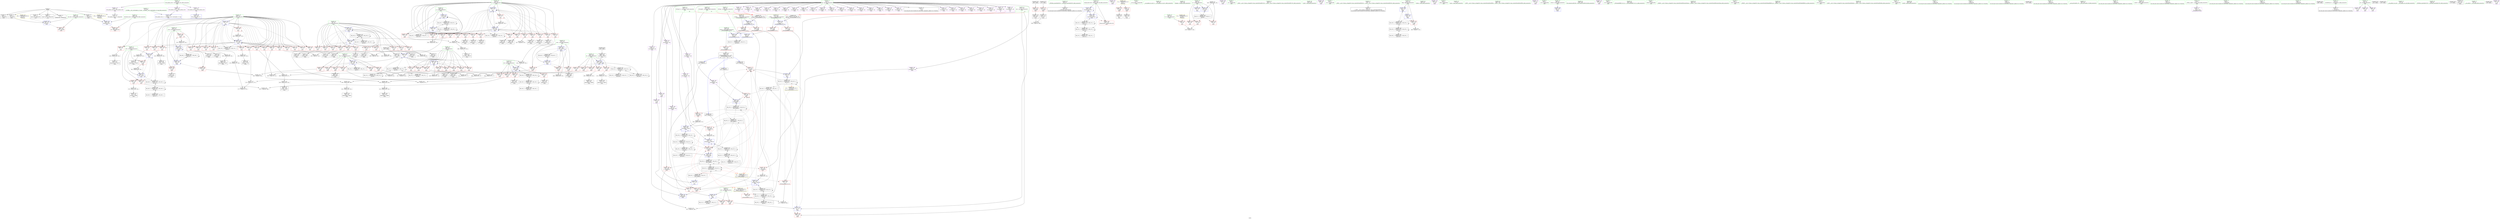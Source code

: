 digraph "SVFG" {
	label="SVFG";

	Node0x557f74e0f9d0 [shape=record,color=grey,label="{NodeID: 0\nNullPtr}"];
	Node0x557f74e0f9d0 -> Node0x557f74fbdbd0[style=solid];
	Node0x557f74e0f9d0 -> Node0x557f74fbdcd0[style=solid];
	Node0x557f74e0f9d0 -> Node0x557f74fbdda0[style=solid];
	Node0x557f74e0f9d0 -> Node0x557f74fbde70[style=solid];
	Node0x557f74e0f9d0 -> Node0x557f74fbdf40[style=solid];
	Node0x557f74e0f9d0 -> Node0x557f74fbe010[style=solid];
	Node0x557f74e0f9d0 -> Node0x557f74fcbc80[style=solid];
	Node0x557f74fd7e90 [shape=record,color=grey,label="{NodeID: 443\n463 = cmp(461, 462, )\n}"];
	Node0x557f74fcb430 [shape=record,color=red,label="{NodeID: 277\n475\<--474\n\<--call162\nmain\n}"];
	Node0x557f74fcb430 -> Node0x557f74fcd920[style=solid];
	Node0x557f74fbf1e0 [shape=record,color=red,label="{NodeID: 194\n210\<--90\n\<--i\nmain\n}"];
	Node0x557f74fbf1e0 -> Node0x557f74fbea90[style=solid];
	Node0x557f74fbc250 [shape=record,color=black,label="{NodeID: 111\n376\<--375\nconv101\<--\nmain\n}"];
	Node0x557f74fbc250 -> Node0x557f74fd7110[style=solid];
	Node0x557f74f81ac0 [shape=record,color=green,label="{NodeID: 28\n49\<--55\n_ZNSt8ios_base4InitD1Ev\<--_ZNSt8ios_base4InitD1Ev_field_insensitive\n}"];
	Node0x557f74f81ac0 -> Node0x557f74fbe2e0[style=solid];
	Node0x557f74fccb50 [shape=record,color=blue,label="{NodeID: 305\n110\<--129\ncleanup.dest.slot\<--\nmain\n}"];
	Node0x557f74fccb50 -> Node0x557f74fc9d70[style=dashed];
	Node0x557f74fccb50 -> Node0x557f74fcca80[style=dashed];
	Node0x557f74fccb50 -> Node0x557f74fccb50[style=dashed];
	Node0x557f74fccb50 -> Node0x557f74ff5b40[style=dashed];
	Node0x557f74fccb50 -> Node0x557f74ffe050[style=dashed];
	Node0x557f74fc08a0 [shape=record,color=red,label="{NodeID: 222\n442\<--92\n\<--j\nmain\n}"];
	Node0x557f74fc08a0 -> Node0x557f74fc6a10[style=solid];
	Node0x557f74fc2350 [shape=record,color=purple,label="{NodeID: 139\n238\<--8\narrayidx35\<--dp\nmain\n}"];
	Node0x557f74fbccc0 [shape=record,color=green,label="{NodeID: 56\n126\<--127\nj152\<--j152_field_insensitive\nmain\n}"];
	Node0x557f74fbccc0 -> Node0x557f74fca9a0[style=solid];
	Node0x557f74fbccc0 -> Node0x557f74fcaa70[style=solid];
	Node0x557f74fbccc0 -> Node0x557f74fcab40[style=solid];
	Node0x557f74fbccc0 -> Node0x557f74fcd850[style=solid];
	Node0x557f74fbccc0 -> Node0x557f74fcd9f0[style=solid];
	Node0x557f74ff7940 [shape=record,color=black,label="{NodeID: 499\nMR_50V_4 = PHI(MR_50V_5, MR_50V_3, )\npts\{120000 \}\n|{|<s4>21}}"];
	Node0x557f74ff7940 -> Node0x557f74fcb430[style=dashed];
	Node0x557f74ff7940 -> Node0x557f74fede40[style=dashed];
	Node0x557f74ff7940 -> Node0x557f74ff7940[style=dashed];
	Node0x557f74ff7940 -> Node0x557f74fffe50[style=dashed];
	Node0x557f74ff7940:s4 -> Node0x557f750093f0[style=dashed,color=red];
	Node0x557f74fd5610 [shape=record,color=grey,label="{NodeID: 416\n394 = Binary(393, 145, )\n}"];
	Node0x557f74fd5610 -> Node0x557f74fcd1d0[style=solid];
	Node0x557f74fc9e40 [shape=record,color=red,label="{NodeID: 250\n356\<--112\n\<--ed\nmain\n}"];
	Node0x557f74fc9e40 -> Node0x557f74fd8190[style=solid];
	Node0x557f74fc3a10 [shape=record,color=purple,label="{NodeID: 167\n132\<--21\n\<--.str.2\nmain\n}"];
	Node0x557f74fbe680 [shape=record,color=black,label="{NodeID: 84\n139\<--136\ncall1\<--\nmain\n}"];
	Node0x557f74fabe30 [shape=record,color=green,label="{NodeID: 1\n7\<--1\n__dso_handle\<--dummyObj\nGlob }"];
	Node0x557f74fd8010 [shape=record,color=grey,label="{NodeID: 444\n457 = cmp(455, 456, )\n}"];
	Node0x557f74fcb500 [shape=record,color=red,label="{NodeID: 278\n545\<--525\n\<--retval\n_ZSt3minIiERKT_S2_S2_\n}"];
	Node0x557f74fcb500 -> Node0x557f74fc18c0[style=solid];
	Node0x557f74fbf2b0 [shape=record,color=red,label="{NodeID: 195\n219\<--90\n\<--i\nmain\n}"];
	Node0x557f74fbf2b0 -> Node0x557f74fc6290[style=solid];
	Node0x557f74fbc320 [shape=record,color=black,label="{NodeID: 112\n381\<--380\nconv104\<--sub103\nmain\n}"];
	Node0x557f74f81bc0 [shape=record,color=green,label="{NodeID: 29\n62\<--63\n__cxx_global_var_init.1\<--__cxx_global_var_init.1_field_insensitive\n}"];
	Node0x557f74fccc20 [shape=record,color=blue,label="{NodeID: 306\n98\<--343\nr\<--inc\nmain\n}"];
	Node0x557f74fccc20 -> Node0x557f74fc9140[style=dashed];
	Node0x557f74fccc20 -> Node0x557f74fc9210[style=dashed];
	Node0x557f74fccc20 -> Node0x557f74fc92e0[style=dashed];
	Node0x557f74fccc20 -> Node0x557f74fc93b0[style=dashed];
	Node0x557f74fccc20 -> Node0x557f74fc9480[style=dashed];
	Node0x557f74fccc20 -> Node0x557f74fc9550[style=dashed];
	Node0x557f74fccc20 -> Node0x557f74fc9620[style=dashed];
	Node0x557f74fccc20 -> Node0x557f74fc96f0[style=dashed];
	Node0x557f74fccc20 -> Node0x557f74fccc20[style=dashed];
	Node0x557f74fccc20 -> Node0x557f74ff4c40[style=dashed];
	Node0x557f74fccc20 -> Node0x557f74ffd150[style=dashed];
	Node0x557f74fc0970 [shape=record,color=red,label="{NodeID: 223\n191\<--94\n\<--k\nmain\n}"];
	Node0x557f74fc0970 -> Node0x557f74fd7b90[style=solid];
	Node0x557f74fc2420 [shape=record,color=purple,label="{NodeID: 140\n241\<--8\narrayidx37\<--dp\nmain\n}"];
	Node0x557f74fbcd90 [shape=record,color=green,label="{NodeID: 57\n134\<--135\nfreopen\<--freopen_field_insensitive\n}"];
	Node0x557f74fd5790 [shape=record,color=grey,label="{NodeID: 417\n495 = Binary(494, 145, )\n}"];
	Node0x557f74fd5790 -> Node0x557f74fcdb90[style=solid];
	Node0x557f74fc9f10 [shape=record,color=red,label="{NodeID: 251\n366\<--112\n\<--ed\nmain\n}"];
	Node0x557f74fc9f10 -> Node0x557f74fd7710[style=solid];
	Node0x557f74fc3ae0 [shape=record,color=purple,label="{NodeID: 168\n137\<--24\n\<--.str.3\nmain\n}"];
	Node0x557f74fbe750 [shape=record,color=black,label="{NodeID: 85\n158\<--155\nconv\<--call4\nmain\n}"];
	Node0x557f74fbe750 -> Node0x557f74fcbf20[style=solid];
	Node0x557f74faf070 [shape=record,color=green,label="{NodeID: 2\n19\<--1\n.str\<--dummyObj\nGlob }"];
	Node0x557f74fd8190 [shape=record,color=grey,label="{NodeID: 445\n358 = cmp(356, 357, )\n}"];
	Node0x557f74fcb5d0 [shape=record,color=red,label="{NodeID: 279\n535\<--527\n\<--__a.addr\n_ZSt3minIiERKT_S2_S2_\n}"];
	Node0x557f74fcb5d0 -> Node0x557f74fcb9e0[style=solid];
	Node0x557f74fbf380 [shape=record,color=red,label="{NodeID: 196\n236\<--90\n\<--i\nmain\n}"];
	Node0x557f74fbf380 -> Node0x557f74fbef70[style=solid];
	Node0x557f74fbc3f0 [shape=record,color=black,label="{NodeID: 113\n384\<--383\nconv106\<--\nmain\n}"];
	Node0x557f74fbc3f0 -> Node0x557f74fd7110[style=solid];
	Node0x557f74f81cc0 [shape=record,color=green,label="{NodeID: 30\n66\<--67\n_ZNSt7__cxx1112basic_stringIcSt11char_traitsIcESaIcEEC1Ev\<--_ZNSt7__cxx1112basic_stringIcSt11char_traitsIcESaIcEEC1Ev_field_insensitive\n}"];
	Node0x557f750093f0 [shape=record,color=yellow,style=double,label="{NodeID: 556\n50V_1 = ENCHI(MR_50V_0)\npts\{120000 \}\nFun[_ZSt3minIiERKT_S2_S2_]}"];
	Node0x557f750093f0 -> Node0x557f74fcb910[style=dashed];
	Node0x557f750093f0 -> Node0x557f74fcb9e0[style=dashed];
	Node0x557f74fcccf0 [shape=record,color=blue,label="{NodeID: 307\n112\<--354\ned\<--sub91\nmain\n}"];
	Node0x557f74fcccf0 -> Node0x557f74fc9e40[style=dashed];
	Node0x557f74fcccf0 -> Node0x557f74fc9f10[style=dashed];
	Node0x557f74fcccf0 -> Node0x557f74fc9fe0[style=dashed];
	Node0x557f74fcccf0 -> Node0x557f74fca0b0[style=dashed];
	Node0x557f74fcccf0 -> Node0x557f74ffe550[style=dashed];
	Node0x557f74fc0a40 [shape=record,color=red,label="{NodeID: 224\n202\<--94\n\<--k\nmain\n}"];
	Node0x557f74fc0a40 -> Node0x557f74fbe9c0[style=solid];
	Node0x557f74fc24f0 [shape=record,color=purple,label="{NodeID: 141\n244\<--8\narrayidx39\<--dp\nmain\n}"];
	Node0x557f74fc24f0 -> Node0x557f74fcc4d0[style=solid];
	Node0x557f74fbce60 [shape=record,color=green,label="{NodeID: 58\n142\<--143\nscanf\<--scanf_field_insensitive\n}"];
	Node0x557f74fd5910 [shape=record,color=grey,label="{NodeID: 418\n484 = Binary(483, 145, )\n}"];
	Node0x557f74fd5910 -> Node0x557f74fcdac0[style=solid];
	Node0x557f74fc9fe0 [shape=record,color=red,label="{NodeID: 252\n400\<--112\n\<--ed\nmain\n}"];
	Node0x557f74fc9fe0 -> Node0x557f74fbc4c0[style=solid];
	Node0x557f74fc3bb0 [shape=record,color=purple,label="{NodeID: 169\n138\<--26\n\<--.str.4\nmain\n}"];
	Node0x557f74fbe820 [shape=record,color=black,label="{NodeID: 86\n197\<--196\nidxprom\<--sub\nmain\n}"];
	Node0x557f74f82320 [shape=record,color=green,label="{NodeID: 3\n21\<--1\n.str.2\<--dummyObj\nGlob }"];
	Node0x557f74fd8310 [shape=record,color=grey,label="{NodeID: 446\n347 = cmp(346, 129, )\n}"];
	Node0x557f74fcb6a0 [shape=record,color=red,label="{NodeID: 280\n542\<--527\n\<--__a.addr\n_ZSt3minIiERKT_S2_S2_\n}"];
	Node0x557f74fcb6a0 -> Node0x557f74fcded0[style=solid];
	Node0x557f74fbf450 [shape=record,color=red,label="{NodeID: 197\n246\<--90\n\<--i\nmain\n}"];
	Node0x557f74fbf450 -> Node0x557f74fcc5a0[style=solid];
	Node0x557f74fbc4c0 [shape=record,color=black,label="{NodeID: 114\n401\<--400\nidxprom115\<--\nmain\n}"];
	Node0x557f74f81dc0 [shape=record,color=green,label="{NodeID: 31\n70\<--74\n_ZNSt7__cxx1112basic_stringIcSt11char_traitsIcESaIcEED1Ev\<--_ZNSt7__cxx1112basic_stringIcSt11char_traitsIcESaIcEED1Ev_field_insensitive\n}"];
	Node0x557f74f81dc0 -> Node0x557f74fbe3e0[style=solid];
	Node0x557f750094d0 [shape=record,color=yellow,style=double,label="{NodeID: 557\n2V_1 = ENCHI(MR_2V_0)\npts\{1 \}\nFun[main]}"];
	Node0x557f750094d0 -> Node0x557f74fc41f0[style=dashed];
	Node0x557f750094d0 -> Node0x557f74fc42c0[style=dashed];
	Node0x557f74fccdc0 [shape=record,color=blue,label="{NodeID: 308\n114\<--129\nflag\<--\nmain\n}"];
	Node0x557f74fccdc0 -> Node0x557f74fca180[style=dashed];
	Node0x557f74fccdc0 -> Node0x557f74fcd030[style=dashed];
	Node0x557f74fccdc0 -> Node0x557f74ffea50[style=dashed];
	Node0x557f74fc0b10 [shape=record,color=red,label="{NodeID: 225\n216\<--94\n\<--k\nmain\n}"];
	Node0x557f74fc0b10 -> Node0x557f74fbec30[style=solid];
	Node0x557f74fc25c0 [shape=record,color=purple,label="{NodeID: 142\n281\<--8\narrayidx57\<--dp\nmain\n}"];
	Node0x557f74fbcf60 [shape=record,color=green,label="{NodeID: 59\n156\<--157\nstrlen\<--strlen_field_insensitive\n}"];
	Node0x557f74fd5a90 [shape=record,color=grey,label="{NodeID: 419\n479 = Binary(478, 145, )\n}"];
	Node0x557f74fd5a90 -> Node0x557f74fcd9f0[style=solid];
	Node0x557f74fca0b0 [shape=record,color=red,label="{NodeID: 253\n424\<--112\n\<--ed\nmain\n}"];
	Node0x557f74fca0b0 -> Node0x557f74fc13e0[style=solid];
	Node0x557f74fc3c80 [shape=record,color=purple,label="{NodeID: 170\n140\<--29\n\<--.str.5\nmain\n}"];
	Node0x557f74fbe8f0 [shape=record,color=black,label="{NodeID: 87\n200\<--199\nidxprom15\<--\nmain\n}"];
	Node0x557f74f823b0 [shape=record,color=green,label="{NodeID: 4\n23\<--1\nstdin\<--dummyObj\nGlob }"];
	Node0x557f74fe7140 [shape=record,color=black,label="{NodeID: 447\nMR_44V_5 = PHI(MR_44V_6, MR_44V_4, )\npts\{123 \}\n|{|<s5>21}}"];
	Node0x557f74fe7140 -> Node0x557f74fca660[style=dashed];
	Node0x557f74fe7140 -> Node0x557f74fcb430[style=dashed];
	Node0x557f74fe7140 -> Node0x557f74fcd920[style=dashed];
	Node0x557f74fe7140 -> Node0x557f74fe7140[style=dashed];
	Node0x557f74fe7140 -> Node0x557f74fecf40[style=dashed];
	Node0x557f74fe7140:s5 -> Node0x557f75008550[style=dashed,color=red];
	Node0x557f74fcb770 [shape=record,color=red,label="{NodeID: 281\n533\<--529\n\<--__b.addr\n_ZSt3minIiERKT_S2_S2_\n}"];
	Node0x557f74fcb770 -> Node0x557f74fcb910[style=solid];
	Node0x557f74fbf520 [shape=record,color=red,label="{NodeID: 198\n253\<--90\n\<--i\nmain\n}"];
	Node0x557f74fbf520 -> Node0x557f74fd6810[style=solid];
	Node0x557f74fbc590 [shape=record,color=black,label="{NodeID: 115\n404\<--403\nidxprom117\<--\nmain\n}"];
	Node0x557f74f81ec0 [shape=record,color=green,label="{NodeID: 32\n77\<--78\nmain\<--main_field_insensitive\n}"];
	Node0x557f74fcce90 [shape=record,color=blue,label="{NodeID: 309\n116\<--361\nr94\<--\nmain\n}"];
	Node0x557f74fcce90 -> Node0x557f74fca250[style=dashed];
	Node0x557f74fcce90 -> Node0x557f74fca320[style=dashed];
	Node0x557f74fcce90 -> Node0x557f74fca3f0[style=dashed];
	Node0x557f74fcce90 -> Node0x557f74fcd100[style=dashed];
	Node0x557f74fcce90 -> Node0x557f74ffef50[style=dashed];
	Node0x557f74fc0be0 [shape=record,color=red,label="{NodeID: 226\n226\<--94\n\<--k\nmain\n}"];
	Node0x557f74fc0be0 -> Node0x557f74fbeea0[style=solid];
	Node0x557f74fc2690 [shape=record,color=purple,label="{NodeID: 143\n285\<--8\narrayidx60\<--dp\nmain\n}"];
	Node0x557f74fbd060 [shape=record,color=green,label="{NodeID: 60\n162\<--163\n_ZNSt7__cxx1112basic_stringIcSt11char_traitsIcESaIcEEaSEPKc\<--_ZNSt7__cxx1112basic_stringIcSt11char_traitsIcESaIcEEaSEPKc_field_insensitive\n}"];
	Node0x557f74fd5c10 [shape=record,color=grey,label="{NodeID: 420\n276 = Binary(275, 145, )\n}"];
	Node0x557f74fd5c10 -> Node0x557f74fd7d10[style=solid];
	Node0x557f74fca180 [shape=record,color=red,label="{NodeID: 254\n397\<--114\n\<--flag\nmain\n}"];
	Node0x557f74fca180 -> Node0x557f74fd7410[style=solid];
	Node0x557f74fc3d50 [shape=record,color=purple,label="{NodeID: 171\n151\<--31\n\<--.str.6\nmain\n}"];
	Node0x557f74fbe9c0 [shape=record,color=black,label="{NodeID: 88\n203\<--202\nidxprom17\<--\nmain\n}"];
	Node0x557f74f829e0 [shape=record,color=green,label="{NodeID: 5\n24\<--1\n.str.3\<--dummyObj\nGlob }"];
	Node0x557f74fcb840 [shape=record,color=red,label="{NodeID: 282\n539\<--529\n\<--__b.addr\n_ZSt3minIiERKT_S2_S2_\n}"];
	Node0x557f74fcb840 -> Node0x557f74fcde00[style=solid];
	Node0x557f74fbf5f0 [shape=record,color=red,label="{NodeID: 199\n257\<--90\n\<--i\nmain\n}"];
	Node0x557f74fbf5f0 -> Node0x557f74fd6090[style=solid];
	Node0x557f74fc10a0 [shape=record,color=black,label="{NodeID: 116\n407\<--406\nidxprom119\<--\nmain\n}"];
	Node0x557f74f81fc0 [shape=record,color=green,label="{NodeID: 33\n80\<--81\nretval\<--retval_field_insensitive\nmain\n}"];
	Node0x557f74f81fc0 -> Node0x557f74fcbd80[style=solid];
	Node0x557f750096c0 [shape=record,color=yellow,style=double,label="{NodeID: 559\n6V_1 = ENCHI(MR_6V_0)\npts\{83 \}\nFun[main]}"];
	Node0x557f750096c0 -> Node0x557f74fc4390[style=dashed];
	Node0x557f74fccf60 [shape=record,color=blue,label="{NodeID: 310\n118\<--129\np\<--\nmain\n}"];
	Node0x557f74fccf60 -> Node0x557f74fca4c0[style=dashed];
	Node0x557f74fccf60 -> Node0x557f74fca590[style=dashed];
	Node0x557f74fccf60 -> Node0x557f74fcd1d0[style=dashed];
	Node0x557f74fccf60 -> Node0x557f74fff450[style=dashed];
	Node0x557f74fc0cb0 [shape=record,color=red,label="{NodeID: 227\n242\<--94\n\<--k\nmain\n}"];
	Node0x557f74fc0cb0 -> Node0x557f74fbb6f0[style=solid];
	Node0x557f74fc2760 [shape=record,color=purple,label="{NodeID: 144\n293\<--8\narrayidx65\<--dp\nmain\n|{<s0>15}}"];
	Node0x557f74fc2760:s0 -> Node0x557f7502c980[style=solid,color=red];
	Node0x557f74fbd160 [shape=record,color=green,label="{NodeID: 61\n168\<--169\nllvm.memset.p0i8.i64\<--llvm.memset.p0i8.i64_field_insensitive\n}"];
	Node0x557f74fd5d90 [shape=record,color=grey,label="{NodeID: 421\n305 = Binary(304, 176, )\n}"];
	Node0x557f74fd5d90 -> Node0x557f74fcc740[style=solid];
	Node0x557f74fca250 [shape=record,color=red,label="{NodeID: 255\n365\<--116\n\<--r94\nmain\n}"];
	Node0x557f74fca250 -> Node0x557f74fd7710[style=solid];
	Node0x557f74fc3e20 [shape=record,color=purple,label="{NodeID: 172\n489\<--33\n\<--.str.7\nmain\n}"];
	Node0x557f74fbea90 [shape=record,color=black,label="{NodeID: 89\n211\<--210\nidxprom20\<--\nmain\n}"];
	Node0x557f74f82a70 [shape=record,color=green,label="{NodeID: 6\n26\<--1\n.str.4\<--dummyObj\nGlob }"];
	Node0x557f74fe7b40 [shape=record,color=black,label="{NodeID: 449\nMR_8V_3 = PHI(MR_8V_4, MR_8V_2, )\npts\{85 \}\n}"];
	Node0x557f74fe7b40 -> Node0x557f74fc4460[style=dashed];
	Node0x557f74fe7b40 -> Node0x557f74fc4530[style=dashed];
	Node0x557f74fe7b40 -> Node0x557f74fc4600[style=dashed];
	Node0x557f74fe7b40 -> Node0x557f74fcdb90[style=dashed];
	Node0x557f74fcb910 [shape=record,color=red,label="{NodeID: 283\n534\<--533\n\<--\n_ZSt3minIiERKT_S2_S2_\n}"];
	Node0x557f74fcb910 -> Node0x557f74fd7290[style=solid];
	Node0x557f74fbf6c0 [shape=record,color=red,label="{NodeID: 200\n273\<--90\n\<--i\nmain\n}"];
	Node0x557f74fbf6c0 -> Node0x557f74fd5010[style=solid];
	Node0x557f74fc1170 [shape=record,color=black,label="{NodeID: 117\n411\<--410\nidxprom123\<--sub122\nmain\n}"];
	Node0x557f74fbaac0 [shape=record,color=green,label="{NodeID: 34\n82\<--83\nT\<--T_field_insensitive\nmain\n}"];
	Node0x557f74fbaac0 -> Node0x557f74fc4390[style=solid];
	Node0x557f74fcd030 [shape=record,color=blue,label="{NodeID: 311\n114\<--145\nflag\<--\nmain\n}"];
	Node0x557f74fcd030 -> Node0x557f74fca180[style=dashed];
	Node0x557f74fcd030 -> Node0x557f74ffea50[style=dashed];
	Node0x557f74fc0d80 [shape=record,color=red,label="{NodeID: 228\n301\<--94\n\<--k\nmain\n}"];
	Node0x557f74fc0d80 -> Node0x557f74fbbe40[style=solid];
	Node0x557f74fc2830 [shape=record,color=purple,label="{NodeID: 145\n297\<--8\narrayidx69\<--dp\nmain\n}"];
	Node0x557f74fbd260 [shape=record,color=green,label="{NodeID: 62\n233\<--234\n_ZSt3minIiERKT_S2_S2_\<--_ZSt3minIiERKT_S2_S2__field_insensitive\n}"];
	Node0x557f74fd5f10 [shape=record,color=grey,label="{NodeID: 422\n410 = Binary(409, 145, )\n}"];
	Node0x557f74fd5f10 -> Node0x557f74fc1170[style=solid];
	Node0x557f74fca320 [shape=record,color=red,label="{NodeID: 256\n369\<--116\n\<--r94\nmain\n}"];
	Node0x557f74fca320 -> Node0x557f74fd5190[style=solid];
	Node0x557f74fc3ef0 [shape=record,color=purple,label="{NodeID: 173\n571\<--35\nllvm.global_ctors_0\<--llvm.global_ctors\nGlob }"];
	Node0x557f74fc3ef0 -> Node0x557f74fcbab0[style=solid];
	Node0x557f74fbeb60 [shape=record,color=black,label="{NodeID: 90\n214\<--213\nidxprom22\<--\nmain\n}"];
	Node0x557f74f82b00 [shape=record,color=green,label="{NodeID: 7\n28\<--1\nstdout\<--dummyObj\nGlob }"];
	Node0x557f75002b50 [shape=record,color=black,label="{NodeID: 533\nMR_50V_9 = PHI(MR_50V_11, MR_50V_8, )\npts\{120000 \}\n|{|<s5>15}}"];
	Node0x557f75002b50 -> Node0x557f74fcaf50[style=dashed];
	Node0x557f75002b50 -> Node0x557f74fcb020[style=dashed];
	Node0x557f75002b50 -> Node0x557f74fcc810[style=dashed];
	Node0x557f75002b50 -> Node0x557f74ffc250[style=dashed];
	Node0x557f75002b50 -> Node0x557f75002b50[style=dashed];
	Node0x557f75002b50:s5 -> Node0x557f750093f0[style=dashed,color=red];
	Node0x557f74fe8040 [shape=record,color=black,label="{NodeID: 450\nMR_10V_2 = PHI(MR_10V_3, MR_10V_1, )\npts\{87 \}\n}"];
	Node0x557f74fe8040 -> Node0x557f74fcbf20[style=dashed];
	Node0x557f74fcb9e0 [shape=record,color=red,label="{NodeID: 284\n536\<--535\n\<--\n_ZSt3minIiERKT_S2_S2_\n}"];
	Node0x557f74fcb9e0 -> Node0x557f74fd7290[style=solid];
	Node0x557f74fbf790 [shape=record,color=red,label="{NodeID: 201\n275\<--90\n\<--i\nmain\n}"];
	Node0x557f74fbf790 -> Node0x557f74fd5c10[style=solid];
	Node0x557f74fc1240 [shape=record,color=black,label="{NodeID: 118\n414\<--413\nidxprom125\<--\nmain\n}"];
	Node0x557f74fbab90 [shape=record,color=green,label="{NodeID: 35\n84\<--85\nii\<--ii_field_insensitive\nmain\n}"];
	Node0x557f74fbab90 -> Node0x557f74fc4460[style=solid];
	Node0x557f74fbab90 -> Node0x557f74fc4530[style=solid];
	Node0x557f74fbab90 -> Node0x557f74fc4600[style=solid];
	Node0x557f74fbab90 -> Node0x557f74fcbe50[style=solid];
	Node0x557f74fbab90 -> Node0x557f74fcdb90[style=solid];
	Node0x557f74fcd100 [shape=record,color=blue,label="{NodeID: 312\n116\<--391\nr94\<--inc111\nmain\n}"];
	Node0x557f74fcd100 -> Node0x557f74fca250[style=dashed];
	Node0x557f74fcd100 -> Node0x557f74fca320[style=dashed];
	Node0x557f74fcd100 -> Node0x557f74fca3f0[style=dashed];
	Node0x557f74fcd100 -> Node0x557f74fcd100[style=dashed];
	Node0x557f74fcd100 -> Node0x557f74ffef50[style=dashed];
	Node0x557f74fc0e50 [shape=record,color=red,label="{NodeID: 229\n351\<--94\n\<--k\nmain\n}"];
	Node0x557f74fc0e50 -> Node0x557f74fd6b10[style=solid];
	Node0x557f74fc2900 [shape=record,color=purple,label="{NodeID: 146\n300\<--8\narrayidx71\<--dp\nmain\n}"];
	Node0x557f74fbd360 [shape=record,color=green,label="{NodeID: 63\n262\<--263\n_ZNKSt7__cxx1112basic_stringIcSt11char_traitsIcESaIcEE6substrEmm\<--_ZNKSt7__cxx1112basic_stringIcSt11char_traitsIcESaIcEE6substrEmm_field_insensitive\n}"];
	Node0x557f74fd6090 [shape=record,color=grey,label="{NodeID: 423\n258 = Binary(256, 257, )\n}"];
	Node0x557f74fd6090 -> Node0x557f74fd6210[style=solid];
	Node0x557f74fca3f0 [shape=record,color=red,label="{NodeID: 257\n390\<--116\n\<--r94\nmain\n}"];
	Node0x557f74fca3f0 -> Node0x557f74fd5490[style=solid];
	Node0x557f74fc3ff0 [shape=record,color=purple,label="{NodeID: 174\n572\<--35\nllvm.global_ctors_1\<--llvm.global_ctors\nGlob }"];
	Node0x557f74fc3ff0 -> Node0x557f74fcbb80[style=solid];
	Node0x557f74fbec30 [shape=record,color=black,label="{NodeID: 91\n217\<--216\nidxprom24\<--\nmain\n}"];
	Node0x557f74f82f90 [shape=record,color=green,label="{NodeID: 8\n29\<--1\n.str.5\<--dummyObj\nGlob }"];
	Node0x557f74fe8540 [shape=record,color=black,label="{NodeID: 451\nMR_12V_2 = PHI(MR_12V_3, MR_12V_1, )\npts\{89 \}\n}"];
	Node0x557f74fe8540 -> Node0x557f74fcc0c0[style=dashed];
	Node0x557f74fcbab0 [shape=record,color=blue,label="{NodeID: 285\n571\<--36\nllvm.global_ctors_0\<--\nGlob }"];
	Node0x557f74fbf860 [shape=record,color=red,label="{NodeID: 202\n289\<--90\n\<--i\nmain\n}"];
	Node0x557f74fbf860 -> Node0x557f74fd6510[style=solid];
	Node0x557f74fc1310 [shape=record,color=black,label="{NodeID: 119\n417\<--416\nidxprom127\<--\nmain\n}"];
	Node0x557f74fbac60 [shape=record,color=green,label="{NodeID: 36\n86\<--87\nlen\<--len_field_insensitive\nmain\n}"];
	Node0x557f74fbac60 -> Node0x557f74fc46d0[style=solid];
	Node0x557f74fbac60 -> Node0x557f74fc47a0[style=solid];
	Node0x557f74fbac60 -> Node0x557f74fc4870[style=solid];
	Node0x557f74fbac60 -> Node0x557f74fc4940[style=solid];
	Node0x557f74fbac60 -> Node0x557f74fc4a10[style=solid];
	Node0x557f74fbac60 -> Node0x557f74fc4ae0[style=solid];
	Node0x557f74fbac60 -> Node0x557f74fcbf20[style=solid];
	Node0x557f74fcd1d0 [shape=record,color=blue,label="{NodeID: 313\n118\<--394\np\<--inc112\nmain\n}"];
	Node0x557f74fcd1d0 -> Node0x557f74fca4c0[style=dashed];
	Node0x557f74fcd1d0 -> Node0x557f74fca590[style=dashed];
	Node0x557f74fcd1d0 -> Node0x557f74fcd1d0[style=dashed];
	Node0x557f74fcd1d0 -> Node0x557f74fff450[style=dashed];
	Node0x557f74fc0f20 [shape=record,color=red,label="{NodeID: 230\n406\<--94\n\<--k\nmain\n}"];
	Node0x557f74fc0f20 -> Node0x557f74fc10a0[style=solid];
	Node0x557f74fc29d0 [shape=record,color=purple,label="{NodeID: 147\n303\<--8\narrayidx73\<--dp\nmain\n}"];
	Node0x557f74fc29d0 -> Node0x557f74fcaf50[style=solid];
	Node0x557f74fbd460 [shape=record,color=green,label="{NodeID: 64\n266\<--267\n_ZNKSt7__cxx1112basic_stringIcSt11char_traitsIcESaIcEE4findERKS4_m\<--_ZNKSt7__cxx1112basic_stringIcSt11char_traitsIcESaIcEE4findERKS4_m_field_insensitive\n}"];
	Node0x557f74fd6210 [shape=record,color=grey,label="{NodeID: 424\n259 = Binary(258, 145, )\n}"];
	Node0x557f74fd6210 -> Node0x557f74fbb890[style=solid];
	Node0x557f74fca4c0 [shape=record,color=red,label="{NodeID: 258\n378\<--118\n\<--p\nmain\n}"];
	Node0x557f74fca4c0 -> Node0x557f74fc6710[style=solid];
	Node0x557f74fc40f0 [shape=record,color=purple,label="{NodeID: 175\n573\<--35\nllvm.global_ctors_2\<--llvm.global_ctors\nGlob }"];
	Node0x557f74fc40f0 -> Node0x557f74fcbc80[style=solid];
	Node0x557f74fbed00 [shape=record,color=black,label="{NodeID: 92\n221\<--220\nidxprom27\<--sub26\nmain\n}"];
	Node0x557f74f83020 [shape=record,color=green,label="{NodeID: 9\n31\<--1\n.str.6\<--dummyObj\nGlob }"];
	Node0x557f74fe8a40 [shape=record,color=black,label="{NodeID: 452\nMR_14V_2 = PHI(MR_14V_4, MR_14V_1, )\npts\{91 \}\n}"];
	Node0x557f74fe8a40 -> Node0x557f74fcc190[style=dashed];
	Node0x557f74fcbb80 [shape=record,color=blue,label="{NodeID: 286\n572\<--37\nllvm.global_ctors_1\<--_GLOBAL__sub_I_lastonephy_0_0.cpp\nGlob }"];
	Node0x557f74fbf930 [shape=record,color=red,label="{NodeID: 203\n294\<--90\n\<--i\nmain\n}"];
	Node0x557f74fbf930 -> Node0x557f74fd6990[style=solid];
	Node0x557f74fc13e0 [shape=record,color=black,label="{NodeID: 120\n425\<--424\nidxprom131\<--\nmain\n}"];
	Node0x557f74fbad30 [shape=record,color=green,label="{NodeID: 37\n88\<--89\ninf\<--inf_field_insensitive\nmain\n}"];
	Node0x557f74fbad30 -> Node0x557f74fc4bb0[style=solid];
	Node0x557f74fbad30 -> Node0x557f74fc4c80[style=solid];
	Node0x557f74fbad30 -> Node0x557f74fcc0c0[style=solid];
	Node0x557f74fc5e10 [shape=record,color=grey,label="{NodeID: 397\n196 = Binary(195, 145, )\n}"];
	Node0x557f74fc5e10 -> Node0x557f74fbe820[style=solid];
	Node0x557f74fcd2a0 [shape=record,color=blue,label="{NodeID: 314\n120\<--420\nref.tmp121\<--add129\nmain\n|{|<s2>20}}"];
	Node0x557f74fcd2a0 -> Node0x557f74fcb360[style=dashed];
	Node0x557f74fcd2a0 -> Node0x557f74fff950[style=dashed];
	Node0x557f74fcd2a0:s2 -> Node0x557f75009150[style=dashed,color=red];
	Node0x557f74fc8f10 [shape=record,color=red,label="{NodeID: 231\n416\<--94\n\<--k\nmain\n}"];
	Node0x557f74fc8f10 -> Node0x557f74fc1310[style=solid];
	Node0x557f74fc2aa0 [shape=record,color=purple,label="{NodeID: 148\n311\<--8\narrayidx77\<--dp\nmain\n}"];
	Node0x557f74fbd560 [shape=record,color=green,label="{NodeID: 65\n373\<--374\n_ZNSt7__cxx1112basic_stringIcSt11char_traitsIcESaIcEEixEm\<--_ZNSt7__cxx1112basic_stringIcSt11char_traitsIcESaIcEEixEm_field_insensitive\n}"];
	Node0x557f74fd6390 [shape=record,color=grey,label="{NodeID: 425\n288 = Binary(286, 287, )\n}"];
	Node0x557f74fd6390 -> Node0x557f74fd6510[style=solid];
	Node0x557f74fca590 [shape=record,color=red,label="{NodeID: 259\n393\<--118\n\<--p\nmain\n}"];
	Node0x557f74fca590 -> Node0x557f74fd5610[style=solid];
	Node0x557f74fc41f0 [shape=record,color=red,label="{NodeID: 176\n130\<--23\n\<--stdin\nmain\n}"];
	Node0x557f74fc41f0 -> Node0x557f74fbe5b0[style=solid];
	Node0x557f74fbedd0 [shape=record,color=black,label="{NodeID: 93\n224\<--223\nidxprom29\<--\nmain\n}"];
	Node0x557f74f830b0 [shape=record,color=green,label="{NodeID: 10\n33\<--1\n.str.7\<--dummyObj\nGlob }"];
	Node0x557f74fe9750 [shape=record,color=black,label="{NodeID: 453\nMR_16V_2 = PHI(MR_16V_3, MR_16V_1, )\npts\{93 \}\n}"];
	Node0x557f74fe9750 -> Node0x557f74fcc260[style=dashed];
	Node0x557f74fe9750 -> Node0x557f74fe9750[style=dashed];
	Node0x557f74fcbc80 [shape=record,color=blue, style = dotted,label="{NodeID: 287\n573\<--3\nllvm.global_ctors_2\<--dummyVal\nGlob }"];
	Node0x557f74fbfa00 [shape=record,color=red,label="{NodeID: 204\n319\<--90\n\<--i\nmain\n}"];
	Node0x557f74fbfa00 -> Node0x557f74fd4a50[style=solid];
	Node0x557f74fc14b0 [shape=record,color=black,label="{NodeID: 121\n428\<--427\nidxprom133\<--\nmain\n}"];
	Node0x557f74fbae00 [shape=record,color=green,label="{NodeID: 38\n90\<--91\ni\<--i_field_insensitive\nmain\n}"];
	Node0x557f74fbae00 -> Node0x557f74fc4d50[style=solid];
	Node0x557f74fbae00 -> Node0x557f74fc4e20[style=solid];
	Node0x557f74fbae00 -> Node0x557f74fbf040[style=solid];
	Node0x557f74fbae00 -> Node0x557f74fbf110[style=solid];
	Node0x557f74fbae00 -> Node0x557f74fbf1e0[style=solid];
	Node0x557f74fbae00 -> Node0x557f74fbf2b0[style=solid];
	Node0x557f74fbae00 -> Node0x557f74fbf380[style=solid];
	Node0x557f74fbae00 -> Node0x557f74fbf450[style=solid];
	Node0x557f74fbae00 -> Node0x557f74fbf520[style=solid];
	Node0x557f74fbae00 -> Node0x557f74fbf5f0[style=solid];
	Node0x557f74fbae00 -> Node0x557f74fbf6c0[style=solid];
	Node0x557f74fbae00 -> Node0x557f74fbf790[style=solid];
	Node0x557f74fbae00 -> Node0x557f74fbf860[style=solid];
	Node0x557f74fbae00 -> Node0x557f74fbf930[style=solid];
	Node0x557f74fbae00 -> Node0x557f74fbfa00[style=solid];
	Node0x557f74fbae00 -> Node0x557f74fbfad0[style=solid];
	Node0x557f74fbae00 -> Node0x557f74fbfba0[style=solid];
	Node0x557f74fbae00 -> Node0x557f74fbfc70[style=solid];
	Node0x557f74fbae00 -> Node0x557f74fbfd40[style=solid];
	Node0x557f74fbae00 -> Node0x557f74fcc190[style=solid];
	Node0x557f74fbae00 -> Node0x557f74fcd5e0[style=solid];
	Node0x557f74fc5f90 [shape=record,color=grey,label="{NodeID: 398\n438 = Binary(437, 145, )\n}"];
	Node0x557f74fc5f90 -> Node0x557f74fcd440[style=solid];
	Node0x557f74fcd370 [shape=record,color=blue,label="{NodeID: 315\n432\<--423\narrayidx136\<--\nmain\n}"];
	Node0x557f74fcd370 -> Node0x557f74fffe50[style=dashed];
	Node0x557f74fc8fa0 [shape=record,color=red,label="{NodeID: 232\n430\<--94\n\<--k\nmain\n}"];
	Node0x557f74fc8fa0 -> Node0x557f74fc1580[style=solid];
	Node0x557f74fc2b70 [shape=record,color=purple,label="{NodeID: 149\n315\<--8\narrayidx80\<--dp\nmain\n}"];
	Node0x557f74fbd660 [shape=record,color=green,label="{NodeID: 66\n491\<--492\nprintf\<--printf_field_insensitive\n}"];
	Node0x557f74fd6510 [shape=record,color=grey,label="{NodeID: 426\n290 = Binary(288, 289, )\n}"];
	Node0x557f74fd6510 -> Node0x557f74fd6690[style=solid];
	Node0x557f74fca660 [shape=record,color=red,label="{NodeID: 260\n488\<--122\n\<--ans\nmain\n}"];
	Node0x557f74fc42c0 [shape=record,color=red,label="{NodeID: 177\n136\<--28\n\<--stdout\nmain\n}"];
	Node0x557f74fc42c0 -> Node0x557f74fbe680[style=solid];
	Node0x557f74fbeea0 [shape=record,color=black,label="{NodeID: 94\n227\<--226\nidxprom31\<--\nmain\n}"];
	Node0x557f74f83140 [shape=record,color=green,label="{NodeID: 11\n36\<--1\n\<--dummyObj\nCan only get source location for instruction, argument, global var or function.}"];
	Node0x557f74fe9840 [shape=record,color=black,label="{NodeID: 454\nMR_18V_2 = PHI(MR_18V_3, MR_18V_1, )\npts\{95 \}\n}"];
	Node0x557f74fe9840 -> Node0x557f74fe9840[style=dashed];
	Node0x557f74fe9840 -> Node0x557f74fee840[style=dashed];
	Node0x557f74fcbd80 [shape=record,color=blue,label="{NodeID: 288\n80\<--129\nretval\<--\nmain\n}"];
	Node0x557f74fbfad0 [shape=record,color=red,label="{NodeID: 205\n350\<--90\n\<--i\nmain\n}"];
	Node0x557f74fbfad0 -> Node0x557f74fd6b10[style=solid];
	Node0x557f74fc1580 [shape=record,color=black,label="{NodeID: 122\n431\<--430\nidxprom135\<--\nmain\n}"];
	Node0x557f74fbaed0 [shape=record,color=green,label="{NodeID: 39\n92\<--93\nj\<--j_field_insensitive\nmain\n}"];
	Node0x557f74fbaed0 -> Node0x557f74fbfe10[style=solid];
	Node0x557f74fbaed0 -> Node0x557f74fbfee0[style=solid];
	Node0x557f74fbaed0 -> Node0x557f74fbffb0[style=solid];
	Node0x557f74fbaed0 -> Node0x557f74fc0080[style=solid];
	Node0x557f74fbaed0 -> Node0x557f74fc0150[style=solid];
	Node0x557f74fbaed0 -> Node0x557f74fc0220[style=solid];
	Node0x557f74fbaed0 -> Node0x557f74fc02f0[style=solid];
	Node0x557f74fbaed0 -> Node0x557f74fc03c0[style=solid];
	Node0x557f74fbaed0 -> Node0x557f74fc0490[style=solid];
	Node0x557f74fbaed0 -> Node0x557f74fc0560[style=solid];
	Node0x557f74fbaed0 -> Node0x557f74fc0630[style=solid];
	Node0x557f74fbaed0 -> Node0x557f74fc0700[style=solid];
	Node0x557f74fbaed0 -> Node0x557f74fc07d0[style=solid];
	Node0x557f74fbaed0 -> Node0x557f74fc08a0[style=solid];
	Node0x557f74fbaed0 -> Node0x557f74fcc260[style=solid];
	Node0x557f74fbaed0 -> Node0x557f74fcd510[style=solid];
	Node0x557f74ff2440 [shape=record,color=black,label="{NodeID: 482\nMR_26V_9 = PHI(MR_26V_8, MR_26V_7, )\npts\{105 \}\n}"];
	Node0x557f74ff2440 -> Node0x557f74fcb360[style=dashed];
	Node0x557f74ff2440 -> Node0x557f74fcc740[style=dashed];
	Node0x557f74ff2440 -> Node0x557f74ff2440[style=dashed];
	Node0x557f74ff2440 -> Node0x557f74ff5640[style=dashed];
	Node0x557f74ff2440 -> Node0x557f74ffdb50[style=dashed];
	Node0x557f74fc6110 [shape=record,color=grey,label="{NodeID: 399\n343 = Binary(342, 145, )\n}"];
	Node0x557f74fc6110 -> Node0x557f74fccc20[style=solid];
	Node0x557f74fcd440 [shape=record,color=blue,label="{NodeID: 316\n94\<--438\nk\<--inc140\nmain\n}"];
	Node0x557f74fcd440 -> Node0x557f74fc0970[style=dashed];
	Node0x557f74fcd440 -> Node0x557f74fc0a40[style=dashed];
	Node0x557f74fcd440 -> Node0x557f74fc0b10[style=dashed];
	Node0x557f74fcd440 -> Node0x557f74fc0be0[style=dashed];
	Node0x557f74fcd440 -> Node0x557f74fc0cb0[style=dashed];
	Node0x557f74fcd440 -> Node0x557f74fc0d80[style=dashed];
	Node0x557f74fcd440 -> Node0x557f74fc0e50[style=dashed];
	Node0x557f74fcd440 -> Node0x557f74fc0f20[style=dashed];
	Node0x557f74fcd440 -> Node0x557f74fc8f10[style=dashed];
	Node0x557f74fcd440 -> Node0x557f74fc8fa0[style=dashed];
	Node0x557f74fcd440 -> Node0x557f74fc9070[style=dashed];
	Node0x557f74fcd440 -> Node0x557f74fcd440[style=dashed];
	Node0x557f74fcd440 -> Node0x557f74fee840[style=dashed];
	Node0x557f74fc9070 [shape=record,color=red,label="{NodeID: 233\n437\<--94\n\<--k\nmain\n}"];
	Node0x557f74fc9070 -> Node0x557f74fc5f90[style=solid];
	Node0x557f74fc2c40 [shape=record,color=purple,label="{NodeID: 150\n323\<--8\narrayidx85\<--dp\nmain\n}"];
	Node0x557f74fc2c40 -> Node0x557f74fcc810[style=solid];
	Node0x557f74fbd760 [shape=record,color=green,label="{NodeID: 67\n525\<--526\nretval\<--retval_field_insensitive\n_ZSt3minIiERKT_S2_S2_\n}"];
	Node0x557f74fbd760 -> Node0x557f74fcb500[style=solid];
	Node0x557f74fbd760 -> Node0x557f74fcde00[style=solid];
	Node0x557f74fbd760 -> Node0x557f74fcded0[style=solid];
	Node0x557f74fd6690 [shape=record,color=grey,label="{NodeID: 427\n291 = Binary(290, 145, )\n}"];
	Node0x557f74fd6690 -> Node0x557f74fbbbd0[style=solid];
	Node0x557f74fca730 [shape=record,color=red,label="{NodeID: 261\n455\<--124\n\<--i148\nmain\n}"];
	Node0x557f74fca730 -> Node0x557f74fd8010[style=solid];
	Node0x557f74fc4390 [shape=record,color=red,label="{NodeID: 178\n148\<--82\n\<--T\nmain\n}"];
	Node0x557f74fc4390 -> Node0x557f74fd7590[style=solid];
	Node0x557f74fbef70 [shape=record,color=black,label="{NodeID: 95\n237\<--236\nidxprom34\<--\nmain\n}"];
	Node0x557f74f84020 [shape=record,color=green,label="{NodeID: 12\n129\<--1\n\<--dummyObj\nCan only get source location for instruction, argument, global var or function.}"];
	Node0x557f7502bf40 [shape=record,color=black,label="{NodeID: 621\n307 = PHI(522, )\n}"];
	Node0x557f7502bf40 -> Node0x557f74fcb020[style=solid];
	Node0x557f74fe9d40 [shape=record,color=black,label="{NodeID: 455\nMR_20V_2 = PHI(MR_20V_3, MR_20V_1, )\npts\{97 \}\n}"];
	Node0x557f74fe9d40 -> Node0x557f74ff4740[style=dashed];
	Node0x557f74fcbe50 [shape=record,color=blue,label="{NodeID: 289\n84\<--145\nii\<--\nmain\n}"];
	Node0x557f74fcbe50 -> Node0x557f74fe7b40[style=dashed];
	Node0x557f74fbfba0 [shape=record,color=red,label="{NodeID: 206\n361\<--90\n\<--i\nmain\n}"];
	Node0x557f74fbfba0 -> Node0x557f74fcce90[style=solid];
	Node0x557f74fc1650 [shape=record,color=black,label="{NodeID: 123\n466\<--465\nidxprom156\<--\nmain\n}"];
	Node0x557f74fbafa0 [shape=record,color=green,label="{NodeID: 40\n94\<--95\nk\<--k_field_insensitive\nmain\n}"];
	Node0x557f74fbafa0 -> Node0x557f74fc0970[style=solid];
	Node0x557f74fbafa0 -> Node0x557f74fc0a40[style=solid];
	Node0x557f74fbafa0 -> Node0x557f74fc0b10[style=solid];
	Node0x557f74fbafa0 -> Node0x557f74fc0be0[style=solid];
	Node0x557f74fbafa0 -> Node0x557f74fc0cb0[style=solid];
	Node0x557f74fbafa0 -> Node0x557f74fc0d80[style=solid];
	Node0x557f74fbafa0 -> Node0x557f74fc0e50[style=solid];
	Node0x557f74fbafa0 -> Node0x557f74fc0f20[style=solid];
	Node0x557f74fbafa0 -> Node0x557f74fc8f10[style=solid];
	Node0x557f74fbafa0 -> Node0x557f74fc8fa0[style=solid];
	Node0x557f74fbafa0 -> Node0x557f74fc9070[style=solid];
	Node0x557f74fbafa0 -> Node0x557f74fcc330[style=solid];
	Node0x557f74fbafa0 -> Node0x557f74fcd440[style=solid];
	Node0x557f74fc6290 [shape=record,color=grey,label="{NodeID: 400\n220 = Binary(219, 145, )\n}"];
	Node0x557f74fc6290 -> Node0x557f74fbed00[style=solid];
	Node0x557f74fcd510 [shape=record,color=blue,label="{NodeID: 317\n92\<--443\nj\<--inc143\nmain\n}"];
	Node0x557f74fcd510 -> Node0x557f74fbfe10[style=dashed];
	Node0x557f74fcd510 -> Node0x557f74fbfee0[style=dashed];
	Node0x557f74fcd510 -> Node0x557f74fbffb0[style=dashed];
	Node0x557f74fcd510 -> Node0x557f74fc0080[style=dashed];
	Node0x557f74fcd510 -> Node0x557f74fc0150[style=dashed];
	Node0x557f74fcd510 -> Node0x557f74fc0220[style=dashed];
	Node0x557f74fcd510 -> Node0x557f74fc02f0[style=dashed];
	Node0x557f74fcd510 -> Node0x557f74fc03c0[style=dashed];
	Node0x557f74fcd510 -> Node0x557f74fc0490[style=dashed];
	Node0x557f74fcd510 -> Node0x557f74fc0560[style=dashed];
	Node0x557f74fcd510 -> Node0x557f74fc0630[style=dashed];
	Node0x557f74fcd510 -> Node0x557f74fc0700[style=dashed];
	Node0x557f74fcd510 -> Node0x557f74fc07d0[style=dashed];
	Node0x557f74fcd510 -> Node0x557f74fc08a0[style=dashed];
	Node0x557f74fcd510 -> Node0x557f74fcc260[style=dashed];
	Node0x557f74fcd510 -> Node0x557f74fcd510[style=dashed];
	Node0x557f74fcd510 -> Node0x557f74fe9750[style=dashed];
	Node0x557f74fc9140 [shape=record,color=red,label="{NodeID: 234\n249\<--98\n\<--r\nmain\n}"];
	Node0x557f74fc9140 -> Node0x557f74fd6e10[style=solid];
	Node0x557f74fc2d10 [shape=record,color=purple,label="{NodeID: 151\n402\<--8\narrayidx116\<--dp\nmain\n}"];
	Node0x557f74fbd830 [shape=record,color=green,label="{NodeID: 68\n527\<--528\n__a.addr\<--__a.addr_field_insensitive\n_ZSt3minIiERKT_S2_S2_\n}"];
	Node0x557f74fbd830 -> Node0x557f74fcb5d0[style=solid];
	Node0x557f74fbd830 -> Node0x557f74fcb6a0[style=solid];
	Node0x557f74fbd830 -> Node0x557f74fcdc60[style=solid];
	Node0x557f74fd6810 [shape=record,color=grey,label="{NodeID: 428\n254 = Binary(253, 145, )\n}"];
	Node0x557f74fd6810 -> Node0x557f74fbb7c0[style=solid];
	Node0x557f74fca800 [shape=record,color=red,label="{NodeID: 262\n468\<--124\n\<--i148\nmain\n}"];
	Node0x557f74fca800 -> Node0x557f74fc1720[style=solid];
	Node0x557f74fc4460 [shape=record,color=red,label="{NodeID: 179\n147\<--84\n\<--ii\nmain\n}"];
	Node0x557f74fc4460 -> Node0x557f74fd7590[style=solid];
	Node0x557f74fbb620 [shape=record,color=black,label="{NodeID: 96\n240\<--239\nidxprom36\<--\nmain\n}"];
	Node0x557f74f840b0 [shape=record,color=green,label="{NodeID: 13\n145\<--1\n\<--dummyObj\nCan only get source location for instruction, argument, global var or function.}"];
	Node0x557f7502c130 [shape=record,color=black,label="{NodeID: 622\n161 = PHI()\n}"];
	Node0x557f75004950 [shape=record,color=black,label="{NodeID: 539\nMR_53V_3 = PHI(MR_53V_4, MR_53V_2, )\npts\{526 \}\n}"];
	Node0x557f75004950 -> Node0x557f74fcb500[style=dashed];
	Node0x557f74fea240 [shape=record,color=black,label="{NodeID: 456\nMR_22V_2 = PHI(MR_22V_3, MR_22V_1, )\npts\{99 \}\n}"];
	Node0x557f74fea240 -> Node0x557f74ff4c40[style=dashed];
	Node0x557f74fcbf20 [shape=record,color=blue,label="{NodeID: 290\n86\<--158\nlen\<--conv\nmain\n}"];
	Node0x557f74fcbf20 -> Node0x557f74fc46d0[style=dashed];
	Node0x557f74fcbf20 -> Node0x557f74fc47a0[style=dashed];
	Node0x557f74fcbf20 -> Node0x557f74fc4870[style=dashed];
	Node0x557f74fcbf20 -> Node0x557f74fc4940[style=dashed];
	Node0x557f74fcbf20 -> Node0x557f74fc4a10[style=dashed];
	Node0x557f74fcbf20 -> Node0x557f74fc4ae0[style=dashed];
	Node0x557f74fcbf20 -> Node0x557f74fe8040[style=dashed];
	Node0x557f74fbfc70 [shape=record,color=red,label="{NodeID: 207\n409\<--90\n\<--i\nmain\n}"];
	Node0x557f74fbfc70 -> Node0x557f74fd5f10[style=solid];
	Node0x557f74fc1720 [shape=record,color=black,label="{NodeID: 124\n469\<--468\nidxprom158\<--\nmain\n}"];
	Node0x557f74fbb070 [shape=record,color=green,label="{NodeID: 41\n96\<--97\nref.tmp\<--ref.tmp_field_insensitive\nmain\n|{|<s1>12}}"];
	Node0x557f74fbb070 -> Node0x557f74fcc400[style=solid];
	Node0x557f74fbb070:s1 -> Node0x557f7502ce60[style=solid,color=red];
	Node0x557f74fc6410 [shape=record,color=grey,label="{NodeID: 401\n318 = Binary(316, 317, )\n}"];
	Node0x557f74fc6410 -> Node0x557f74fd4a50[style=solid];
	Node0x557f74fcd5e0 [shape=record,color=blue,label="{NodeID: 318\n90\<--448\ni\<--inc146\nmain\n}"];
	Node0x557f74fcd5e0 -> Node0x557f74fc4d50[style=dashed];
	Node0x557f74fcd5e0 -> Node0x557f74fc4e20[style=dashed];
	Node0x557f74fcd5e0 -> Node0x557f74fbf040[style=dashed];
	Node0x557f74fcd5e0 -> Node0x557f74fbf110[style=dashed];
	Node0x557f74fcd5e0 -> Node0x557f74fbf1e0[style=dashed];
	Node0x557f74fcd5e0 -> Node0x557f74fbf2b0[style=dashed];
	Node0x557f74fcd5e0 -> Node0x557f74fbf380[style=dashed];
	Node0x557f74fcd5e0 -> Node0x557f74fbf450[style=dashed];
	Node0x557f74fcd5e0 -> Node0x557f74fbf520[style=dashed];
	Node0x557f74fcd5e0 -> Node0x557f74fbf5f0[style=dashed];
	Node0x557f74fcd5e0 -> Node0x557f74fbf6c0[style=dashed];
	Node0x557f74fcd5e0 -> Node0x557f74fbf790[style=dashed];
	Node0x557f74fcd5e0 -> Node0x557f74fbf860[style=dashed];
	Node0x557f74fcd5e0 -> Node0x557f74fbf930[style=dashed];
	Node0x557f74fcd5e0 -> Node0x557f74fbfa00[style=dashed];
	Node0x557f74fcd5e0 -> Node0x557f74fbfad0[style=dashed];
	Node0x557f74fcd5e0 -> Node0x557f74fbfba0[style=dashed];
	Node0x557f74fcd5e0 -> Node0x557f74fbfc70[style=dashed];
	Node0x557f74fcd5e0 -> Node0x557f74fbfd40[style=dashed];
	Node0x557f74fcd5e0 -> Node0x557f74fcd5e0[style=dashed];
	Node0x557f74fcd5e0 -> Node0x557f74fe8a40[style=dashed];
	Node0x557f74fc9210 [shape=record,color=red,label="{NodeID: 235\n256\<--98\n\<--r\nmain\n}"];
	Node0x557f74fc9210 -> Node0x557f74fd6090[style=solid];
	Node0x557f74fc2de0 [shape=record,color=purple,label="{NodeID: 152\n405\<--8\narrayidx118\<--dp\nmain\n}"];
	Node0x557f74fbd900 [shape=record,color=green,label="{NodeID: 69\n529\<--530\n__b.addr\<--__b.addr_field_insensitive\n_ZSt3minIiERKT_S2_S2_\n}"];
	Node0x557f74fbd900 -> Node0x557f74fcb770[style=solid];
	Node0x557f74fbd900 -> Node0x557f74fcb840[style=solid];
	Node0x557f74fbd900 -> Node0x557f74fcdd30[style=solid];
	Node0x557f74ffc250 [shape=record,color=black,label="{NodeID: 512\nMR_50V_12 = PHI(MR_50V_11, MR_50V_9, )\npts\{120000 \}\n|{|<s5>20}}"];
	Node0x557f74ffc250 -> Node0x557f74fcb290[style=dashed];
	Node0x557f74ffc250 -> Node0x557f74fcb360[style=dashed];
	Node0x557f74ffc250 -> Node0x557f74fcd370[style=dashed];
	Node0x557f74ffc250 -> Node0x557f74ff7940[style=dashed];
	Node0x557f74ffc250 -> Node0x557f74fffe50[style=dashed];
	Node0x557f74ffc250:s5 -> Node0x557f750093f0[style=dashed,color=red];
	Node0x557f74fd6990 [shape=record,color=grey,label="{NodeID: 429\n295 = Binary(294, 145, )\n}"];
	Node0x557f74fd6990 -> Node0x557f74fbbca0[style=solid];
	Node0x557f74fca8d0 [shape=record,color=red,label="{NodeID: 263\n483\<--124\n\<--i148\nmain\n}"];
	Node0x557f74fca8d0 -> Node0x557f74fd5910[style=solid];
	Node0x557f74fc4530 [shape=record,color=red,label="{NodeID: 180\n487\<--84\n\<--ii\nmain\n}"];
	Node0x557f74fbb6f0 [shape=record,color=black,label="{NodeID: 97\n243\<--242\nidxprom38\<--\nmain\n}"];
	Node0x557f74f84180 [shape=record,color=green,label="{NodeID: 14\n165\<--1\n\<--dummyObj\nCan only get source location for instruction, argument, global var or function.}"];
	Node0x557f7502c200 [shape=record,color=black,label="{NodeID: 623\n382 = PHI()\n}"];
	Node0x557f7502c200 -> Node0x557f74fcb1c0[style=solid];
	Node0x557f74fea740 [shape=record,color=black,label="{NodeID: 457\nMR_24V_2 = PHI(MR_24V_3, MR_24V_1, )\npts\{103 \}\n}"];
	Node0x557f74fea740 -> Node0x557f74ff5140[style=dashed];
	Node0x557f74fcbff0 [shape=record,color=blue,label="{NodeID: 291\n170\<--145\n\<--\nmain\n}"];
	Node0x557f74fcbff0 -> Node0x557f74fcac10[style=dashed];
	Node0x557f74fcbff0 -> Node0x557f74ff7940[style=dashed];
	Node0x557f74fbfd40 [shape=record,color=red,label="{NodeID: 208\n447\<--90\n\<--i\nmain\n}"];
	Node0x557f74fbfd40 -> Node0x557f74fd4b90[style=solid];
	Node0x557f74fc17f0 [shape=record,color=black,label="{NodeID: 125\n472\<--471\nidxprom160\<--\nmain\n}"];
	Node0x557f74fbb140 [shape=record,color=green,label="{NodeID: 42\n98\<--99\nr\<--r_field_insensitive\nmain\n}"];
	Node0x557f74fbb140 -> Node0x557f74fc9140[style=solid];
	Node0x557f74fbb140 -> Node0x557f74fc9210[style=solid];
	Node0x557f74fbb140 -> Node0x557f74fc92e0[style=solid];
	Node0x557f74fbb140 -> Node0x557f74fc93b0[style=solid];
	Node0x557f74fbb140 -> Node0x557f74fc9480[style=solid];
	Node0x557f74fbb140 -> Node0x557f74fc9550[style=solid];
	Node0x557f74fbb140 -> Node0x557f74fc9620[style=solid];
	Node0x557f74fbb140 -> Node0x557f74fc96f0[style=solid];
	Node0x557f74fbb140 -> Node0x557f74fcc5a0[style=solid];
	Node0x557f74fbb140 -> Node0x557f74fccc20[style=solid];
	Node0x557f74fc6590 [shape=record,color=grey,label="{NodeID: 402\n283 = Binary(282, 145, )\n}"];
	Node0x557f74fc6590 -> Node0x557f74fbbb00[style=solid];
	Node0x557f74fcd6b0 [shape=record,color=blue,label="{NodeID: 319\n122\<--451\nans\<--\nmain\n}"];
	Node0x557f74fcd6b0 -> Node0x557f74fca660[style=dashed];
	Node0x557f74fcd6b0 -> Node0x557f74fe7140[style=dashed];
	Node0x557f74fcd6b0 -> Node0x557f74fecf40[style=dashed];
	Node0x557f74fc92e0 [shape=record,color=red,label="{NodeID: 236\n271\<--98\n\<--r\nmain\n}"];
	Node0x557f74fc92e0 -> Node0x557f74fd4e90[style=solid];
	Node0x557f74fc2eb0 [shape=record,color=purple,label="{NodeID: 153\n408\<--8\narrayidx120\<--dp\nmain\n|{<s0>20}}"];
	Node0x557f74fc2eb0:s0 -> Node0x557f7502c980[style=solid,color=red];
	Node0x557f74fbd9d0 [shape=record,color=green,label="{NodeID: 70\n556\<--557\n__gxx_personality_v0\<--__gxx_personality_v0_field_insensitive\n}"];
	Node0x557f74fd6b10 [shape=record,color=grey,label="{NodeID: 430\n352 = Binary(350, 351, )\n}"];
	Node0x557f74fd6b10 -> Node0x557f74fd6c90[style=solid];
	Node0x557f74fca9a0 [shape=record,color=red,label="{NodeID: 264\n461\<--126\n\<--j152\nmain\n}"];
	Node0x557f74fca9a0 -> Node0x557f74fd7e90[style=solid];
	Node0x557f74fc4600 [shape=record,color=red,label="{NodeID: 181\n494\<--84\n\<--ii\nmain\n}"];
	Node0x557f74fc4600 -> Node0x557f74fd5790[style=solid];
	Node0x557f74fbb7c0 [shape=record,color=black,label="{NodeID: 98\n255\<--254\nconv45\<--sub44\nmain\n}"];
	Node0x557f74f84250 [shape=record,color=green,label="{NodeID: 15\n166\<--1\n\<--dummyObj\nCan only get source location for instruction, argument, global var or function.}"];
	Node0x557f7502c2d0 [shape=record,color=black,label="{NodeID: 624\n422 = PHI(522, )\n}"];
	Node0x557f7502c2d0 -> Node0x557f74fcb360[style=solid];
	Node0x557f74feac40 [shape=record,color=black,label="{NodeID: 458\nMR_26V_2 = PHI(MR_26V_3, MR_26V_1, )\npts\{105 \}\n}"];
	Node0x557f74feac40 -> Node0x557f74ff5640[style=dashed];
	Node0x557f74fcc0c0 [shape=record,color=blue,label="{NodeID: 292\n88\<--173\ninf\<--\nmain\n}"];
	Node0x557f74fcc0c0 -> Node0x557f74fc4bb0[style=dashed];
	Node0x557f74fcc0c0 -> Node0x557f74fc4c80[style=dashed];
	Node0x557f74fcc0c0 -> Node0x557f74fe8540[style=dashed];
	Node0x557f74fbfe10 [shape=record,color=red,label="{NodeID: 209\n184\<--92\n\<--j\nmain\n}"];
	Node0x557f74fbfe10 -> Node0x557f74fd7a10[style=solid];
	Node0x557f74fc18c0 [shape=record,color=black,label="{NodeID: 126\n522\<--545\n_ZSt3minIiERKT_S2_S2__ret\<--\n_ZSt3minIiERKT_S2_S2_\n|{<s0>12|<s1>15|<s2>20|<s3>21}}"];
	Node0x557f74fc18c0:s0 -> Node0x557f7502c430[style=solid,color=blue];
	Node0x557f74fc18c0:s1 -> Node0x557f7502bf40[style=solid,color=blue];
	Node0x557f74fc18c0:s2 -> Node0x557f7502c2d0[style=solid,color=blue];
	Node0x557f74fc18c0:s3 -> Node0x557f7502c710[style=solid,color=blue];
	Node0x557f74fbb210 [shape=record,color=green,label="{NodeID: 43\n100\<--101\nsub43\<--sub43_field_insensitive\nmain\n}"];
	Node0x557f74fc6710 [shape=record,color=grey,label="{NodeID: 403\n379 = Binary(377, 378, )\n}"];
	Node0x557f74fc6710 -> Node0x557f74fc6890[style=solid];
	Node0x557f74fcd780 [shape=record,color=blue,label="{NodeID: 320\n124\<--129\ni148\<--\nmain\n}"];
	Node0x557f74fcd780 -> Node0x557f74fca730[style=dashed];
	Node0x557f74fcd780 -> Node0x557f74fca800[style=dashed];
	Node0x557f74fcd780 -> Node0x557f74fca8d0[style=dashed];
	Node0x557f74fcd780 -> Node0x557f74fcdac0[style=dashed];
	Node0x557f74fcd780 -> Node0x557f74fed440[style=dashed];
	Node0x557f74fc93b0 [shape=record,color=red,label="{NodeID: 237\n279\<--98\n\<--r\nmain\n}"];
	Node0x557f74fc93b0 -> Node0x557f74fbba30[style=solid];
	Node0x557f74fc2f80 [shape=record,color=purple,label="{NodeID: 154\n412\<--8\narrayidx124\<--dp\nmain\n}"];
	Node0x557f74fbdad0 [shape=record,color=green,label="{NodeID: 71\n37\<--566\n_GLOBAL__sub_I_lastonephy_0_0.cpp\<--_GLOBAL__sub_I_lastonephy_0_0.cpp_field_insensitive\n}"];
	Node0x557f74fbdad0 -> Node0x557f74fcbb80[style=solid];
	Node0x557f74ffcc50 [shape=record,color=black,label="{NodeID: 514\nMR_20V_5 = PHI(MR_20V_6, MR_20V_4, )\npts\{97 \}\n}"];
	Node0x557f74ffcc50 -> Node0x557f74fcc400[style=dashed];
	Node0x557f74ffcc50 -> Node0x557f74ff4740[style=dashed];
	Node0x557f74ffcc50 -> Node0x557f74ffcc50[style=dashed];
	Node0x557f74fd6c90 [shape=record,color=grey,label="{NodeID: 431\n354 = Binary(352, 353, )\n}"];
	Node0x557f74fd6c90 -> Node0x557f74fcccf0[style=solid];
	Node0x557f74fcaa70 [shape=record,color=red,label="{NodeID: 265\n471\<--126\n\<--j152\nmain\n}"];
	Node0x557f74fcaa70 -> Node0x557f74fc17f0[style=solid];
	Node0x557f74fc46d0 [shape=record,color=red,label="{NodeID: 182\n179\<--86\n\<--len\nmain\n}"];
	Node0x557f74fc46d0 -> Node0x557f74fd7890[style=solid];
	Node0x557f74fbb890 [shape=record,color=black,label="{NodeID: 99\n260\<--259\nconv48\<--add47\nmain\n}"];
	Node0x557f74f84320 [shape=record,color=green,label="{NodeID: 16\n167\<--1\n\<--dummyObj\nCan only get source location for instruction, argument, global var or function.}"];
	Node0x557f7502c430 [shape=record,color=black,label="{NodeID: 625\n232 = PHI(522, )\n}"];
	Node0x557f7502c430 -> Node0x557f74fcae80[style=solid];
	Node0x557f74feb140 [shape=record,color=black,label="{NodeID: 459\nMR_32V_2 = PHI(MR_32V_3, MR_32V_1, )\npts\{111 \}\n}"];
	Node0x557f74feb140 -> Node0x557f74ff5b40[style=dashed];
	Node0x557f74fcc190 [shape=record,color=blue,label="{NodeID: 293\n90\<--176\ni\<--\nmain\n}"];
	Node0x557f74fcc190 -> Node0x557f74fc4d50[style=dashed];
	Node0x557f74fcc190 -> Node0x557f74fc4e20[style=dashed];
	Node0x557f74fcc190 -> Node0x557f74fbf040[style=dashed];
	Node0x557f74fcc190 -> Node0x557f74fbf110[style=dashed];
	Node0x557f74fcc190 -> Node0x557f74fbf1e0[style=dashed];
	Node0x557f74fcc190 -> Node0x557f74fbf2b0[style=dashed];
	Node0x557f74fcc190 -> Node0x557f74fbf380[style=dashed];
	Node0x557f74fcc190 -> Node0x557f74fbf450[style=dashed];
	Node0x557f74fcc190 -> Node0x557f74fbf520[style=dashed];
	Node0x557f74fcc190 -> Node0x557f74fbf5f0[style=dashed];
	Node0x557f74fcc190 -> Node0x557f74fbf6c0[style=dashed];
	Node0x557f74fcc190 -> Node0x557f74fbf790[style=dashed];
	Node0x557f74fcc190 -> Node0x557f74fbf860[style=dashed];
	Node0x557f74fcc190 -> Node0x557f74fbf930[style=dashed];
	Node0x557f74fcc190 -> Node0x557f74fbfa00[style=dashed];
	Node0x557f74fcc190 -> Node0x557f74fbfad0[style=dashed];
	Node0x557f74fcc190 -> Node0x557f74fbfba0[style=dashed];
	Node0x557f74fcc190 -> Node0x557f74fbfc70[style=dashed];
	Node0x557f74fcc190 -> Node0x557f74fbfd40[style=dashed];
	Node0x557f74fcc190 -> Node0x557f74fcd5e0[style=dashed];
	Node0x557f74fcc190 -> Node0x557f74fe8a40[style=dashed];
	Node0x557f74fbfee0 [shape=record,color=red,label="{NodeID: 210\n188\<--92\n\<--j\nmain\n}"];
	Node0x557f74fbfee0 -> Node0x557f74fcc330[style=solid];
	Node0x557f74fc1990 [shape=record,color=purple,label="{NodeID: 127\n46\<--4\n\<--_ZStL8__ioinit\n__cxx_global_var_init\n}"];
	Node0x557f74fbb2e0 [shape=record,color=green,label="{NodeID: 44\n102\<--103\nid\<--id_field_insensitive\nmain\n}"];
	Node0x557f74fbb2e0 -> Node0x557f74fc97c0[style=solid];
	Node0x557f74fbb2e0 -> Node0x557f74fc9890[style=solid];
	Node0x557f74fbb2e0 -> Node0x557f74fc9960[style=solid];
	Node0x557f74fbb2e0 -> Node0x557f74fc9a30[style=solid];
	Node0x557f74fbb2e0 -> Node0x557f74fc9b00[style=solid];
	Node0x557f74fbb2e0 -> Node0x557f74fcc670[style=solid];
	Node0x557f7500a060 [shape=record,color=yellow,style=double,label="{NodeID: 570\n28V_1 = ENCHI(MR_28V_0)\npts\{107 \}\nFun[main]}"];
	Node0x557f7500a060 -> Node0x557f74fcc8e0[style=dashed];
	Node0x557f74fc6890 [shape=record,color=grey,label="{NodeID: 404\n380 = Binary(379, 145, )\n}"];
	Node0x557f74fc6890 -> Node0x557f74fbc320[style=solid];
	Node0x557f74fcd850 [shape=record,color=blue,label="{NodeID: 321\n126\<--129\nj152\<--\nmain\n}"];
	Node0x557f74fcd850 -> Node0x557f74fca9a0[style=dashed];
	Node0x557f74fcd850 -> Node0x557f74fcaa70[style=dashed];
	Node0x557f74fcd850 -> Node0x557f74fcab40[style=dashed];
	Node0x557f74fcd850 -> Node0x557f74fcd850[style=dashed];
	Node0x557f74fcd850 -> Node0x557f74fcd9f0[style=dashed];
	Node0x557f74fcd850 -> Node0x557f74fed940[style=dashed];
	Node0x557f74fc9480 [shape=record,color=red,label="{NodeID: 238\n287\<--98\n\<--r\nmain\n}"];
	Node0x557f74fc9480 -> Node0x557f74fd6390[style=solid];
	Node0x557f74fc3050 [shape=record,color=purple,label="{NodeID: 155\n415\<--8\narrayidx126\<--dp\nmain\n}"];
	Node0x557f74fbdbd0 [shape=record,color=black,label="{NodeID: 72\n2\<--3\ndummyVal\<--dummyVal\n}"];
	Node0x557f74ffd150 [shape=record,color=black,label="{NodeID: 515\nMR_22V_5 = PHI(MR_22V_6, MR_22V_4, )\npts\{99 \}\n}"];
	Node0x557f74ffd150 -> Node0x557f74fcc5a0[style=dashed];
	Node0x557f74ffd150 -> Node0x557f74ff4c40[style=dashed];
	Node0x557f74ffd150 -> Node0x557f74ffd150[style=dashed];
	Node0x557f74fd6e10 [shape=record,color=grey,label="{NodeID: 432\n251 = cmp(249, 250, )\n}"];
	Node0x557f74fcab40 [shape=record,color=red,label="{NodeID: 266\n478\<--126\n\<--j152\nmain\n}"];
	Node0x557f74fcab40 -> Node0x557f74fd5a90[style=solid];
	Node0x557f74fc47a0 [shape=record,color=red,label="{NodeID: 183\n250\<--86\n\<--len\nmain\n}"];
	Node0x557f74fc47a0 -> Node0x557f74fd6e10[style=solid];
	Node0x557f74fbb960 [shape=record,color=black,label="{NodeID: 100\n268\<--264\nconv50\<--call49\nmain\n}"];
	Node0x557f74fbb960 -> Node0x557f74fcc670[style=solid];
	Node0x557f74f83a40 [shape=record,color=green,label="{NodeID: 17\n176\<--1\n\<--dummyObj\nCan only get source location for instruction, argument, global var or function.}"];
	Node0x557f7502c570 [shape=record,color=black,label="{NodeID: 626\n264 = PHI()\n}"];
	Node0x557f7502c570 -> Node0x557f74fbb960[style=solid];
	Node0x557f74feb640 [shape=record,color=black,label="{NodeID: 460\nMR_34V_2 = PHI(MR_34V_3, MR_34V_1, )\npts\{113 \}\n}"];
	Node0x557f74feb640 -> Node0x557f74ff6040[style=dashed];
	Node0x557f74fcc260 [shape=record,color=blue,label="{NodeID: 294\n92\<--129\nj\<--\nmain\n}"];
	Node0x557f74fcc260 -> Node0x557f74fbfe10[style=dashed];
	Node0x557f74fcc260 -> Node0x557f74fbfee0[style=dashed];
	Node0x557f74fcc260 -> Node0x557f74fbffb0[style=dashed];
	Node0x557f74fcc260 -> Node0x557f74fc0080[style=dashed];
	Node0x557f74fcc260 -> Node0x557f74fc0150[style=dashed];
	Node0x557f74fcc260 -> Node0x557f74fc0220[style=dashed];
	Node0x557f74fcc260 -> Node0x557f74fc02f0[style=dashed];
	Node0x557f74fcc260 -> Node0x557f74fc03c0[style=dashed];
	Node0x557f74fcc260 -> Node0x557f74fc0490[style=dashed];
	Node0x557f74fcc260 -> Node0x557f74fc0560[style=dashed];
	Node0x557f74fcc260 -> Node0x557f74fc0630[style=dashed];
	Node0x557f74fcc260 -> Node0x557f74fc0700[style=dashed];
	Node0x557f74fcc260 -> Node0x557f74fc07d0[style=dashed];
	Node0x557f74fcc260 -> Node0x557f74fc08a0[style=dashed];
	Node0x557f74fcc260 -> Node0x557f74fcc260[style=dashed];
	Node0x557f74fcc260 -> Node0x557f74fcd510[style=dashed];
	Node0x557f74fcc260 -> Node0x557f74fe9750[style=dashed];
	Node0x557f74fbffb0 [shape=record,color=red,label="{NodeID: 211\n199\<--92\n\<--j\nmain\n}"];
	Node0x557f74fbffb0 -> Node0x557f74fbe8f0[style=solid];
	Node0x557f74fc1a60 [shape=record,color=purple,label="{NodeID: 128\n170\<--8\n\<--dp\nmain\n}"];
	Node0x557f74fc1a60 -> Node0x557f74fcbff0[style=solid];
	Node0x557f74fbb3b0 [shape=record,color=green,label="{NodeID: 45\n104\<--105\nref.tmp66\<--ref.tmp66_field_insensitive\nmain\n|{|<s1>15}}"];
	Node0x557f74fbb3b0 -> Node0x557f74fcc740[style=solid];
	Node0x557f74fbb3b0:s1 -> Node0x557f7502ce60[style=solid,color=red];
	Node0x557f7500a140 [shape=record,color=yellow,style=double,label="{NodeID: 571\n30V_1 = ENCHI(MR_30V_0)\npts\{109 \}\nFun[main]}"];
	Node0x557f7500a140 -> Node0x557f74fcc9b0[style=dashed];
	Node0x557f74fc6a10 [shape=record,color=grey,label="{NodeID: 405\n443 = Binary(442, 145, )\n}"];
	Node0x557f74fc6a10 -> Node0x557f74fcd510[style=solid];
	Node0x557f74fcd920 [shape=record,color=blue,label="{NodeID: 322\n122\<--475\nans\<--\nmain\n}"];
	Node0x557f74fcd920 -> Node0x557f74fe7140[style=dashed];
	Node0x557f74fc9550 [shape=record,color=red,label="{NodeID: 239\n309\<--98\n\<--r\nmain\n}"];
	Node0x557f74fc9550 -> Node0x557f74fbbf10[style=solid];
	Node0x557f74fc3120 [shape=record,color=purple,label="{NodeID: 156\n418\<--8\narrayidx128\<--dp\nmain\n}"];
	Node0x557f74fc3120 -> Node0x557f74fcb290[style=solid];
	Node0x557f74fbdcd0 [shape=record,color=black,label="{NodeID: 73\n326\<--3\n\<--dummyVal\nmain\n}"];
	Node0x557f74ffd650 [shape=record,color=black,label="{NodeID: 516\nMR_24V_5 = PHI(MR_24V_6, MR_24V_4, )\npts\{103 \}\n}"];
	Node0x557f74ffd650 -> Node0x557f74fcc670[style=dashed];
	Node0x557f74ffd650 -> Node0x557f74ff5140[style=dashed];
	Node0x557f74ffd650 -> Node0x557f74ffd650[style=dashed];
	Node0x557f74fd6f90 [shape=record,color=grey,label="{NodeID: 433\n207 = cmp(205, 206, )\n}"];
	Node0x557f74fcac10 [shape=record,color=red,label="{NodeID: 267\n173\<--172\n\<--\nmain\n}"];
	Node0x557f74fcac10 -> Node0x557f74fcc0c0[style=solid];
	Node0x557f74fc4870 [shape=record,color=red,label="{NodeID: 184\n357\<--86\n\<--len\nmain\n}"];
	Node0x557f74fc4870 -> Node0x557f74fd8190[style=solid];
	Node0x557f74fbba30 [shape=record,color=black,label="{NodeID: 101\n280\<--279\nidxprom56\<--\nmain\n}"];
	Node0x557f74f83b10 [shape=record,color=green,label="{NodeID: 18\n265\<--1\n\<--dummyObj\nCan only get source location for instruction, argument, global var or function.}"];
	Node0x557f7502c640 [shape=record,color=black,label="{NodeID: 627\n372 = PHI()\n}"];
	Node0x557f7502c640 -> Node0x557f74fcb0f0[style=solid];
	Node0x557f74febb40 [shape=record,color=black,label="{NodeID: 461\nMR_36V_2 = PHI(MR_36V_3, MR_36V_1, )\npts\{115 \}\n}"];
	Node0x557f74febb40 -> Node0x557f74ff6540[style=dashed];
	Node0x557f74fcc330 [shape=record,color=blue,label="{NodeID: 295\n94\<--188\nk\<--\nmain\n}"];
	Node0x557f74fcc330 -> Node0x557f74fc0970[style=dashed];
	Node0x557f74fcc330 -> Node0x557f74fc0a40[style=dashed];
	Node0x557f74fcc330 -> Node0x557f74fc0b10[style=dashed];
	Node0x557f74fcc330 -> Node0x557f74fc0be0[style=dashed];
	Node0x557f74fcc330 -> Node0x557f74fc0cb0[style=dashed];
	Node0x557f74fcc330 -> Node0x557f74fc0d80[style=dashed];
	Node0x557f74fcc330 -> Node0x557f74fc0e50[style=dashed];
	Node0x557f74fcc330 -> Node0x557f74fc0f20[style=dashed];
	Node0x557f74fcc330 -> Node0x557f74fc8f10[style=dashed];
	Node0x557f74fcc330 -> Node0x557f74fc8fa0[style=dashed];
	Node0x557f74fcc330 -> Node0x557f74fc9070[style=dashed];
	Node0x557f74fcc330 -> Node0x557f74fcd440[style=dashed];
	Node0x557f74fcc330 -> Node0x557f74fee840[style=dashed];
	Node0x557f74fc0080 [shape=record,color=red,label="{NodeID: 212\n213\<--92\n\<--j\nmain\n}"];
	Node0x557f74fc0080 -> Node0x557f74fbeb60[style=solid];
	Node0x557f74fc1b30 [shape=record,color=purple,label="{NodeID: 129\n172\<--8\n\<--dp\nmain\n}"];
	Node0x557f74fc1b30 -> Node0x557f74fcac10[style=solid];
	Node0x557f74fbb480 [shape=record,color=green,label="{NodeID: 46\n106\<--107\nexn.slot\<--exn.slot_field_insensitive\nmain\n}"];
	Node0x557f74fbb480 -> Node0x557f74fc9bd0[style=solid];
	Node0x557f74fbb480 -> Node0x557f74fcc8e0[style=solid];
	Node0x557f74ff4740 [shape=record,color=black,label="{NodeID: 489\nMR_20V_3 = PHI(MR_20V_4, MR_20V_2, )\npts\{97 \}\n}"];
	Node0x557f74ff4740 -> Node0x557f74fcb430[style=dashed];
	Node0x557f74ff4740 -> Node0x557f74fe9d40[style=dashed];
	Node0x557f74ff4740 -> Node0x557f74ff4740[style=dashed];
	Node0x557f74ff4740 -> Node0x557f74ffcc50[style=dashed];
	Node0x557f74fc6b90 [shape=record,color=grey,label="{NodeID: 406\n321 = Binary(320, 145, )\n}"];
	Node0x557f74fc6b90 -> Node0x557f74fbc0b0[style=solid];
	Node0x557f74fcd9f0 [shape=record,color=blue,label="{NodeID: 323\n126\<--479\nj152\<--inc164\nmain\n}"];
	Node0x557f74fcd9f0 -> Node0x557f74fca9a0[style=dashed];
	Node0x557f74fcd9f0 -> Node0x557f74fcaa70[style=dashed];
	Node0x557f74fcd9f0 -> Node0x557f74fcab40[style=dashed];
	Node0x557f74fcd9f0 -> Node0x557f74fcd850[style=dashed];
	Node0x557f74fcd9f0 -> Node0x557f74fcd9f0[style=dashed];
	Node0x557f74fcd9f0 -> Node0x557f74fed940[style=dashed];
	Node0x557f74fc9620 [shape=record,color=red,label="{NodeID: 240\n317\<--98\n\<--r\nmain\n}"];
	Node0x557f74fc9620 -> Node0x557f74fc6410[style=solid];
	Node0x557f74fc31f0 [shape=record,color=purple,label="{NodeID: 157\n426\<--8\narrayidx132\<--dp\nmain\n}"];
	Node0x557f74fbdda0 [shape=record,color=black,label="{NodeID: 74\n327\<--3\n\<--dummyVal\nmain\n}"];
	Node0x557f74fbdda0 -> Node0x557f74fcc8e0[style=solid];
	Node0x557f74ffdb50 [shape=record,color=black,label="{NodeID: 517\nMR_26V_5 = PHI(MR_26V_6, MR_26V_4, )\npts\{105 \}\n}"];
	Node0x557f74ffdb50 -> Node0x557f74fcae80[style=dashed];
	Node0x557f74ffdb50 -> Node0x557f74fcb360[style=dashed];
	Node0x557f74ffdb50 -> Node0x557f74fcc740[style=dashed];
	Node0x557f74ffdb50 -> Node0x557f74ff2440[style=dashed];
	Node0x557f74ffdb50 -> Node0x557f74ff5640[style=dashed];
	Node0x557f74ffdb50 -> Node0x557f74ffdb50[style=dashed];
	Node0x557f74fd7110 [shape=record,color=grey,label="{NodeID: 434\n385 = cmp(376, 384, )\n}"];
	Node0x557f74fcace0 [shape=record,color=red,label="{NodeID: 268\n205\<--204\n\<--arrayidx18\nmain\n}"];
	Node0x557f74fcace0 -> Node0x557f74fd6f90[style=solid];
	Node0x557f74fc4940 [shape=record,color=red,label="{NodeID: 185\n456\<--86\n\<--len\nmain\n}"];
	Node0x557f74fc4940 -> Node0x557f74fd8010[style=solid];
	Node0x557f74fbbb00 [shape=record,color=black,label="{NodeID: 102\n284\<--283\nidxprom59\<--add58\nmain\n}"];
	Node0x557f74f83be0 [shape=record,color=green,label="{NodeID: 19\n334\<--1\n\<--dummyObj\nCan only get source location for instruction, argument, global var or function.}"];
	Node0x557f7502c710 [shape=record,color=black,label="{NodeID: 628\n474 = PHI(522, )\n}"];
	Node0x557f7502c710 -> Node0x557f74fcb430[style=solid];
	Node0x557f74fec040 [shape=record,color=black,label="{NodeID: 462\nMR_38V_2 = PHI(MR_38V_3, MR_38V_1, )\npts\{117 \}\n}"];
	Node0x557f74fec040 -> Node0x557f74ff6a40[style=dashed];
	Node0x557f74fcc400 [shape=record,color=blue,label="{NodeID: 296\n96\<--230\nref.tmp\<--add\nmain\n|{|<s5>12}}"];
	Node0x557f74fcc400 -> Node0x557f74fcae80[style=dashed];
	Node0x557f74fcc400 -> Node0x557f74fcb020[style=dashed];
	Node0x557f74fcc400 -> Node0x557f74fcb360[style=dashed];
	Node0x557f74fcc400 -> Node0x557f74ff4740[style=dashed];
	Node0x557f74fcc400 -> Node0x557f74ffcc50[style=dashed];
	Node0x557f74fcc400:s5 -> Node0x557f75009150[style=dashed,color=red];
	Node0x557f74fc0150 [shape=record,color=red,label="{NodeID: 213\n223\<--92\n\<--j\nmain\n}"];
	Node0x557f74fc0150 -> Node0x557f74fbedd0[style=solid];
	Node0x557f74fc1c00 [shape=record,color=purple,label="{NodeID: 130\n198\<--8\narrayidx\<--dp\nmain\n}"];
	Node0x557f74fbb550 [shape=record,color=green,label="{NodeID: 47\n108\<--109\nehselector.slot\<--ehselector.slot_field_insensitive\nmain\n}"];
	Node0x557f74fbb550 -> Node0x557f74fc9ca0[style=solid];
	Node0x557f74fbb550 -> Node0x557f74fcc9b0[style=solid];
	Node0x557f74ff4c40 [shape=record,color=black,label="{NodeID: 490\nMR_22V_3 = PHI(MR_22V_4, MR_22V_2, )\npts\{99 \}\n}"];
	Node0x557f74ff4c40 -> Node0x557f74fea240[style=dashed];
	Node0x557f74ff4c40 -> Node0x557f74ff4c40[style=dashed];
	Node0x557f74ff4c40 -> Node0x557f74ffd150[style=dashed];
	Node0x557f74fc6d10 [shape=record,color=grey,label="{NodeID: 407\n230 = Binary(229, 145, )\n}"];
	Node0x557f74fc6d10 -> Node0x557f74fcc400[style=solid];
	Node0x557f74fcdac0 [shape=record,color=blue,label="{NodeID: 324\n124\<--484\ni148\<--inc167\nmain\n}"];
	Node0x557f74fcdac0 -> Node0x557f74fca730[style=dashed];
	Node0x557f74fcdac0 -> Node0x557f74fca800[style=dashed];
	Node0x557f74fcdac0 -> Node0x557f74fca8d0[style=dashed];
	Node0x557f74fcdac0 -> Node0x557f74fcdac0[style=dashed];
	Node0x557f74fcdac0 -> Node0x557f74fed440[style=dashed];
	Node0x557f74fc96f0 [shape=record,color=red,label="{NodeID: 241\n342\<--98\n\<--r\nmain\n}"];
	Node0x557f74fc96f0 -> Node0x557f74fc6110[style=solid];
	Node0x557f74fc32c0 [shape=record,color=purple,label="{NodeID: 158\n429\<--8\narrayidx134\<--dp\nmain\n}"];
	Node0x557f74fbde70 [shape=record,color=black,label="{NodeID: 75\n329\<--3\n\<--dummyVal\nmain\n}"];
	Node0x557f74fbde70 -> Node0x557f74fcc9b0[style=solid];
	Node0x557f74ffe050 [shape=record,color=black,label="{NodeID: 518\nMR_32V_5 = PHI(MR_32V_6, MR_32V_4, )\npts\{111 \}\n}"];
	Node0x557f74ffe050 -> Node0x557f74fcca80[style=dashed];
	Node0x557f74ffe050 -> Node0x557f74fccb50[style=dashed];
	Node0x557f74ffe050 -> Node0x557f74ff5b40[style=dashed];
	Node0x557f74ffe050 -> Node0x557f74ffe050[style=dashed];
	Node0x557f74fd7290 [shape=record,color=grey,label="{NodeID: 435\n537 = cmp(534, 536, )\n}"];
	Node0x557f74fcadb0 [shape=record,color=red,label="{NodeID: 269\n229\<--228\n\<--arrayidx32\nmain\n}"];
	Node0x557f74fcadb0 -> Node0x557f74fc6d10[style=solid];
	Node0x557f74fc4a10 [shape=record,color=red,label="{NodeID: 186\n462\<--86\n\<--len\nmain\n}"];
	Node0x557f74fc4a10 -> Node0x557f74fd7e90[style=solid];
	Node0x557f74fbbbd0 [shape=record,color=black,label="{NodeID: 103\n292\<--291\nidxprom64\<--add63\nmain\n}"];
	Node0x557f74f83cb0 [shape=record,color=green,label="{NodeID: 20\n4\<--6\n_ZStL8__ioinit\<--_ZStL8__ioinit_field_insensitive\nGlob }"];
	Node0x557f74f83cb0 -> Node0x557f74fc1990[style=solid];
	Node0x557f7502c8b0 [shape=record,color=black,label="{NodeID: 629\n490 = PHI()\n}"];
	Node0x557f74fec540 [shape=record,color=black,label="{NodeID: 463\nMR_40V_2 = PHI(MR_40V_3, MR_40V_1, )\npts\{119 \}\n}"];
	Node0x557f74fec540 -> Node0x557f74ff6f40[style=dashed];
	Node0x557f74fcc4d0 [shape=record,color=blue,label="{NodeID: 297\n244\<--235\narrayidx39\<--\nmain\n}"];
	Node0x557f74fcc4d0 -> Node0x557f75002b50[style=dashed];
	Node0x557f74fc0220 [shape=record,color=red,label="{NodeID: 214\n239\<--92\n\<--j\nmain\n}"];
	Node0x557f74fc0220 -> Node0x557f74fbb620[style=solid];
	Node0x557f74fc1cd0 [shape=record,color=purple,label="{NodeID: 131\n201\<--8\narrayidx16\<--dp\nmain\n}"];
	Node0x557f74fbc640 [shape=record,color=green,label="{NodeID: 48\n110\<--111\ncleanup.dest.slot\<--cleanup.dest.slot_field_insensitive\nmain\n}"];
	Node0x557f74fbc640 -> Node0x557f74fc9d70[style=solid];
	Node0x557f74fbc640 -> Node0x557f74fcca80[style=solid];
	Node0x557f74fbc640 -> Node0x557f74fccb50[style=solid];
	Node0x557f74ff5140 [shape=record,color=black,label="{NodeID: 491\nMR_24V_3 = PHI(MR_24V_4, MR_24V_2, )\npts\{103 \}\n}"];
	Node0x557f74ff5140 -> Node0x557f74fea740[style=dashed];
	Node0x557f74ff5140 -> Node0x557f74ff5140[style=dashed];
	Node0x557f74ff5140 -> Node0x557f74ffd650[style=dashed];
	Node0x557f74fd4a50 [shape=record,color=grey,label="{NodeID: 408\n320 = Binary(318, 319, )\n}"];
	Node0x557f74fd4a50 -> Node0x557f74fc6b90[style=solid];
	Node0x557f74fcdb90 [shape=record,color=blue,label="{NodeID: 325\n84\<--495\nii\<--inc171\nmain\n}"];
	Node0x557f74fcdb90 -> Node0x557f74fe7b40[style=dashed];
	Node0x557f74fc97c0 [shape=record,color=red,label="{NodeID: 242\n270\<--102\n\<--id\nmain\n}"];
	Node0x557f74fc97c0 -> Node0x557f74fd4e90[style=solid];
	Node0x557f74fc3390 [shape=record,color=purple,label="{NodeID: 159\n432\<--8\narrayidx136\<--dp\nmain\n}"];
	Node0x557f74fc3390 -> Node0x557f74fcd370[style=solid];
	Node0x557f74fbdf40 [shape=record,color=black,label="{NodeID: 76\n501\<--3\nlpad.val\<--dummyVal\nmain\n}"];
	Node0x557f74ffe550 [shape=record,color=black,label="{NodeID: 519\nMR_34V_5 = PHI(MR_34V_6, MR_34V_4, )\npts\{113 \}\n}"];
	Node0x557f74ffe550 -> Node0x557f74fcccf0[style=dashed];
	Node0x557f74ffe550 -> Node0x557f74ff6040[style=dashed];
	Node0x557f74ffe550 -> Node0x557f74ffe550[style=dashed];
	Node0x557f74fd7410 [shape=record,color=grey,label="{NodeID: 436\n398 = cmp(397, 129, )\n}"];
	Node0x557f74fcae80 [shape=record,color=red,label="{NodeID: 270\n235\<--232\n\<--call33\nmain\n}"];
	Node0x557f74fcae80 -> Node0x557f74fcc4d0[style=solid];
	Node0x557f74fc4ae0 [shape=record,color=red,label="{NodeID: 187\n465\<--86\n\<--len\nmain\n}"];
	Node0x557f74fc4ae0 -> Node0x557f74fc1650[style=solid];
	Node0x557f74fbbca0 [shape=record,color=black,label="{NodeID: 104\n296\<--295\nidxprom68\<--sub67\nmain\n}"];
	Node0x557f74f83d80 [shape=record,color=green,label="{NodeID: 21\n8\<--12\ndp\<--dp_field_insensitive\nGlob }"];
	Node0x557f74f83d80 -> Node0x557f74fbe0e0[style=solid];
	Node0x557f74f83d80 -> Node0x557f74fc1a60[style=solid];
	Node0x557f74f83d80 -> Node0x557f74fc1b30[style=solid];
	Node0x557f74f83d80 -> Node0x557f74fc1c00[style=solid];
	Node0x557f74f83d80 -> Node0x557f74fc1cd0[style=solid];
	Node0x557f74f83d80 -> Node0x557f74fc1da0[style=solid];
	Node0x557f74f83d80 -> Node0x557f74fc1e70[style=solid];
	Node0x557f74f83d80 -> Node0x557f74fc1f40[style=solid];
	Node0x557f74f83d80 -> Node0x557f74fc2010[style=solid];
	Node0x557f74f83d80 -> Node0x557f74fc20e0[style=solid];
	Node0x557f74f83d80 -> Node0x557f74fc21b0[style=solid];
	Node0x557f74f83d80 -> Node0x557f74fc2280[style=solid];
	Node0x557f74f83d80 -> Node0x557f74fc2350[style=solid];
	Node0x557f74f83d80 -> Node0x557f74fc2420[style=solid];
	Node0x557f74f83d80 -> Node0x557f74fc24f0[style=solid];
	Node0x557f74f83d80 -> Node0x557f74fc25c0[style=solid];
	Node0x557f74f83d80 -> Node0x557f74fc2690[style=solid];
	Node0x557f74f83d80 -> Node0x557f74fc2760[style=solid];
	Node0x557f74f83d80 -> Node0x557f74fc2830[style=solid];
	Node0x557f74f83d80 -> Node0x557f74fc2900[style=solid];
	Node0x557f74f83d80 -> Node0x557f74fc29d0[style=solid];
	Node0x557f74f83d80 -> Node0x557f74fc2aa0[style=solid];
	Node0x557f74f83d80 -> Node0x557f74fc2b70[style=solid];
	Node0x557f74f83d80 -> Node0x557f74fc2c40[style=solid];
	Node0x557f74f83d80 -> Node0x557f74fc2d10[style=solid];
	Node0x557f74f83d80 -> Node0x557f74fc2de0[style=solid];
	Node0x557f74f83d80 -> Node0x557f74fc2eb0[style=solid];
	Node0x557f74f83d80 -> Node0x557f74fc2f80[style=solid];
	Node0x557f74f83d80 -> Node0x557f74fc3050[style=solid];
	Node0x557f74f83d80 -> Node0x557f74fc3120[style=solid];
	Node0x557f74f83d80 -> Node0x557f74fc31f0[style=solid];
	Node0x557f74f83d80 -> Node0x557f74fc32c0[style=solid];
	Node0x557f74f83d80 -> Node0x557f74fc3390[style=solid];
	Node0x557f74f83d80 -> Node0x557f74fc3460[style=solid];
	Node0x557f74f83d80 -> Node0x557f74fc3530[style=solid];
	Node0x557f74f83d80 -> Node0x557f74fc3600[style=solid];
	Node0x557f7502c980 [shape=record,color=black,label="{NodeID: 630\n523 = PHI(218, 293, 408, 122, )\n0th arg _ZSt3minIiERKT_S2_S2_ }"];
	Node0x557f7502c980 -> Node0x557f74fcdc60[style=solid];
	Node0x557f74feca40 [shape=record,color=black,label="{NodeID: 464\nMR_42V_2 = PHI(MR_42V_3, MR_42V_1, )\npts\{121 \}\n}"];
	Node0x557f74feca40 -> Node0x557f74ff7440[style=dashed];
	Node0x557f74fcc5a0 [shape=record,color=blue,label="{NodeID: 298\n98\<--246\nr\<--\nmain\n}"];
	Node0x557f74fcc5a0 -> Node0x557f74fc9140[style=dashed];
	Node0x557f74fcc5a0 -> Node0x557f74fc9210[style=dashed];
	Node0x557f74fcc5a0 -> Node0x557f74fc92e0[style=dashed];
	Node0x557f74fcc5a0 -> Node0x557f74fc93b0[style=dashed];
	Node0x557f74fcc5a0 -> Node0x557f74fc9480[style=dashed];
	Node0x557f74fcc5a0 -> Node0x557f74fc9550[style=dashed];
	Node0x557f74fcc5a0 -> Node0x557f74fc9620[style=dashed];
	Node0x557f74fcc5a0 -> Node0x557f74fc96f0[style=dashed];
	Node0x557f74fcc5a0 -> Node0x557f74fccc20[style=dashed];
	Node0x557f74fcc5a0 -> Node0x557f74ff4c40[style=dashed];
	Node0x557f74fcc5a0 -> Node0x557f74ffd150[style=dashed];
	Node0x557f74fc02f0 [shape=record,color=red,label="{NodeID: 215\n298\<--92\n\<--j\nmain\n}"];
	Node0x557f74fc02f0 -> Node0x557f74fbbd70[style=solid];
	Node0x557f74fc1da0 [shape=record,color=purple,label="{NodeID: 132\n204\<--8\narrayidx18\<--dp\nmain\n}"];
	Node0x557f74fc1da0 -> Node0x557f74fcace0[style=solid];
	Node0x557f74fbc710 [shape=record,color=green,label="{NodeID: 49\n112\<--113\ned\<--ed_field_insensitive\nmain\n}"];
	Node0x557f74fbc710 -> Node0x557f74fc9e40[style=solid];
	Node0x557f74fbc710 -> Node0x557f74fc9f10[style=solid];
	Node0x557f74fbc710 -> Node0x557f74fc9fe0[style=solid];
	Node0x557f74fbc710 -> Node0x557f74fca0b0[style=solid];
	Node0x557f74fbc710 -> Node0x557f74fcccf0[style=solid];
	Node0x557f74ff5640 [shape=record,color=black,label="{NodeID: 492\nMR_26V_3 = PHI(MR_26V_4, MR_26V_2, )\npts\{105 \}\n}"];
	Node0x557f74ff5640 -> Node0x557f74fcb430[style=dashed];
	Node0x557f74ff5640 -> Node0x557f74feac40[style=dashed];
	Node0x557f74ff5640 -> Node0x557f74ff5640[style=dashed];
	Node0x557f74ff5640 -> Node0x557f74ffdb50[style=dashed];
	Node0x557f74fd4b90 [shape=record,color=grey,label="{NodeID: 409\n448 = Binary(447, 145, )\n}"];
	Node0x557f74fd4b90 -> Node0x557f74fcd5e0[style=solid];
	Node0x557f74fcdc60 [shape=record,color=blue,label="{NodeID: 326\n527\<--523\n__a.addr\<--__a\n_ZSt3minIiERKT_S2_S2_\n}"];
	Node0x557f74fcdc60 -> Node0x557f74fcb5d0[style=dashed];
	Node0x557f74fcdc60 -> Node0x557f74fcb6a0[style=dashed];
	Node0x557f74fc9890 [shape=record,color=red,label="{NodeID: 243\n282\<--102\n\<--id\nmain\n}"];
	Node0x557f74fc9890 -> Node0x557f74fc6590[style=solid];
	Node0x557f74fc3460 [shape=record,color=purple,label="{NodeID: 160\n467\<--8\narrayidx157\<--dp\nmain\n}"];
	Node0x557f74fbe010 [shape=record,color=black,label="{NodeID: 77\n502\<--3\nlpad.val173\<--dummyVal\nmain\n}"];
	Node0x557f74ffea50 [shape=record,color=black,label="{NodeID: 520\nMR_36V_5 = PHI(MR_36V_6, MR_36V_4, )\npts\{115 \}\n}"];
	Node0x557f74ffea50 -> Node0x557f74fccdc0[style=dashed];
	Node0x557f74ffea50 -> Node0x557f74ff6540[style=dashed];
	Node0x557f74ffea50 -> Node0x557f74ffea50[style=dashed];
	Node0x557f74fd7590 [shape=record,color=grey,label="{NodeID: 437\n149 = cmp(147, 148, )\n}"];
	Node0x557f74fcaf50 [shape=record,color=red,label="{NodeID: 271\n304\<--303\n\<--arrayidx73\nmain\n}"];
	Node0x557f74fcaf50 -> Node0x557f74fd5d90[style=solid];
	Node0x557f74fc4bb0 [shape=record,color=red,label="{NodeID: 188\n206\<--88\n\<--inf\nmain\n}"];
	Node0x557f74fc4bb0 -> Node0x557f74fd6f90[style=solid];
	Node0x557f74fbbd70 [shape=record,color=black,label="{NodeID: 105\n299\<--298\nidxprom70\<--\nmain\n}"];
	Node0x557f74f814f0 [shape=record,color=green,label="{NodeID: 22\n13\<--15\n_Z3strB5cxx11\<--_Z3strB5cxx11_field_insensitive\nGlob }"];
	Node0x557f74f814f0 -> Node0x557f74fbe1e0[style=solid];
	Node0x557f7502ce60 [shape=record,color=black,label="{NodeID: 631\n524 = PHI(96, 104, 120, 473, )\n1st arg _ZSt3minIiERKT_S2_S2_ }"];
	Node0x557f7502ce60 -> Node0x557f74fcdd30[style=solid];
	Node0x557f74fecf40 [shape=record,color=black,label="{NodeID: 465\nMR_44V_2 = PHI(MR_44V_4, MR_44V_1, )\npts\{123 \}\n}"];
	Node0x557f74fecf40 -> Node0x557f74fcae80[style=dashed];
	Node0x557f74fecf40 -> Node0x557f74fcb020[style=dashed];
	Node0x557f74fecf40 -> Node0x557f74fcb360[style=dashed];
	Node0x557f74fecf40 -> Node0x557f74fcd6b0[style=dashed];
	Node0x557f74fcc670 [shape=record,color=blue,label="{NodeID: 299\n102\<--268\nid\<--conv50\nmain\n}"];
	Node0x557f74fcc670 -> Node0x557f74fc97c0[style=dashed];
	Node0x557f74fcc670 -> Node0x557f74fc9890[style=dashed];
	Node0x557f74fcc670 -> Node0x557f74fc9960[style=dashed];
	Node0x557f74fcc670 -> Node0x557f74fc9a30[style=dashed];
	Node0x557f74fcc670 -> Node0x557f74fc9b00[style=dashed];
	Node0x557f74fcc670 -> Node0x557f74fcc670[style=dashed];
	Node0x557f74fcc670 -> Node0x557f74ff5140[style=dashed];
	Node0x557f74fcc670 -> Node0x557f74ffd650[style=dashed];
	Node0x557f74fc03c0 [shape=record,color=red,label="{NodeID: 216\n346\<--92\n\<--j\nmain\n}"];
	Node0x557f74fc03c0 -> Node0x557f74fd8310[style=solid];
	Node0x557f74fc1e70 [shape=record,color=purple,label="{NodeID: 133\n212\<--8\narrayidx21\<--dp\nmain\n}"];
	Node0x557f74fbc7e0 [shape=record,color=green,label="{NodeID: 50\n114\<--115\nflag\<--flag_field_insensitive\nmain\n}"];
	Node0x557f74fbc7e0 -> Node0x557f74fca180[style=solid];
	Node0x557f74fbc7e0 -> Node0x557f74fccdc0[style=solid];
	Node0x557f74fbc7e0 -> Node0x557f74fcd030[style=solid];
	Node0x557f74ff5b40 [shape=record,color=black,label="{NodeID: 493\nMR_32V_3 = PHI(MR_32V_4, MR_32V_2, )\npts\{111 \}\n}"];
	Node0x557f74ff5b40 -> Node0x557f74feb140[style=dashed];
	Node0x557f74ff5b40 -> Node0x557f74ff5b40[style=dashed];
	Node0x557f74ff5b40 -> Node0x557f74ffe050[style=dashed];
	Node0x557f74fd4d10 [shape=record,color=grey,label="{NodeID: 410\n313 = Binary(312, 145, )\n}"];
	Node0x557f74fd4d10 -> Node0x557f74fbbfe0[style=solid];
	Node0x557f74fcdd30 [shape=record,color=blue,label="{NodeID: 327\n529\<--524\n__b.addr\<--__b\n_ZSt3minIiERKT_S2_S2_\n}"];
	Node0x557f74fcdd30 -> Node0x557f74fcb770[style=dashed];
	Node0x557f74fcdd30 -> Node0x557f74fcb840[style=dashed];
	Node0x557f74fc9960 [shape=record,color=red,label="{NodeID: 244\n286\<--102\n\<--id\nmain\n}"];
	Node0x557f74fc9960 -> Node0x557f74fd6390[style=solid];
	Node0x557f74fc3530 [shape=record,color=purple,label="{NodeID: 161\n470\<--8\narrayidx159\<--dp\nmain\n}"];
	Node0x557f74fbe0e0 [shape=record,color=black,label="{NodeID: 78\n11\<--8\n\<--dp\nCan only get source location for instruction, argument, global var or function.}"];
	Node0x557f74ffef50 [shape=record,color=black,label="{NodeID: 521\nMR_38V_5 = PHI(MR_38V_6, MR_38V_4, )\npts\{117 \}\n}"];
	Node0x557f74ffef50 -> Node0x557f74fcce90[style=dashed];
	Node0x557f74ffef50 -> Node0x557f74ff6a40[style=dashed];
	Node0x557f74ffef50 -> Node0x557f74ffef50[style=dashed];
	Node0x557f74fd7710 [shape=record,color=grey,label="{NodeID: 438\n367 = cmp(365, 366, )\n}"];
	Node0x557f74fcb020 [shape=record,color=red,label="{NodeID: 272\n308\<--307\n\<--call75\nmain\n}"];
	Node0x557f74fcb020 -> Node0x557f74fcc810[style=solid];
	Node0x557f74fc4c80 [shape=record,color=red,label="{NodeID: 189\n451\<--88\n\<--inf\nmain\n}"];
	Node0x557f74fc4c80 -> Node0x557f74fcd6b0[style=solid];
	Node0x557f74fbbe40 [shape=record,color=black,label="{NodeID: 106\n302\<--301\nidxprom72\<--\nmain\n}"];
	Node0x557f74f815c0 [shape=record,color=green,label="{NodeID: 23\n16\<--18\nch\<--ch_field_insensitive\nGlob }"];
	Node0x557f74f815c0 -> Node0x557f74fc36d0[style=solid];
	Node0x557f74f815c0 -> Node0x557f74fc37a0[style=solid];
	Node0x557f74f815c0 -> Node0x557f74fc3870[style=solid];
	Node0x557f7502d750 [shape=record,color=black,label="{NodeID: 632\n141 = PHI()\n}"];
	Node0x557f74fed440 [shape=record,color=black,label="{NodeID: 466\nMR_46V_2 = PHI(MR_46V_4, MR_46V_1, )\npts\{125 \}\n}"];
	Node0x557f74fed440 -> Node0x557f74fcd780[style=dashed];
	Node0x557f74fcc740 [shape=record,color=blue,label="{NodeID: 300\n104\<--305\nref.tmp66\<--add74\nmain\n|{|<s2>15}}"];
	Node0x557f74fcc740 -> Node0x557f74fcb020[style=dashed];
	Node0x557f74fcc740 -> Node0x557f74ff2440[style=dashed];
	Node0x557f74fcc740:s2 -> Node0x557f75009150[style=dashed,color=red];
	Node0x557f74fc0490 [shape=record,color=red,label="{NodeID: 217\n353\<--92\n\<--j\nmain\n}"];
	Node0x557f74fc0490 -> Node0x557f74fd6c90[style=solid];
	Node0x557f74fc1f40 [shape=record,color=purple,label="{NodeID: 134\n215\<--8\narrayidx23\<--dp\nmain\n}"];
	Node0x557f74fbc8b0 [shape=record,color=green,label="{NodeID: 51\n116\<--117\nr94\<--r94_field_insensitive\nmain\n}"];
	Node0x557f74fbc8b0 -> Node0x557f74fca250[style=solid];
	Node0x557f74fbc8b0 -> Node0x557f74fca320[style=solid];
	Node0x557f74fbc8b0 -> Node0x557f74fca3f0[style=solid];
	Node0x557f74fbc8b0 -> Node0x557f74fcce90[style=solid];
	Node0x557f74fbc8b0 -> Node0x557f74fcd100[style=solid];
	Node0x557f74ff6040 [shape=record,color=black,label="{NodeID: 494\nMR_34V_3 = PHI(MR_34V_4, MR_34V_2, )\npts\{113 \}\n}"];
	Node0x557f74ff6040 -> Node0x557f74feb640[style=dashed];
	Node0x557f74ff6040 -> Node0x557f74ff6040[style=dashed];
	Node0x557f74ff6040 -> Node0x557f74ffe550[style=dashed];
	Node0x557f74fd4e90 [shape=record,color=grey,label="{NodeID: 411\n272 = Binary(270, 271, )\n}"];
	Node0x557f74fd4e90 -> Node0x557f74fd5010[style=solid];
	Node0x557f74fcde00 [shape=record,color=blue,label="{NodeID: 328\n525\<--539\nretval\<--\n_ZSt3minIiERKT_S2_S2_\n}"];
	Node0x557f74fcde00 -> Node0x557f75004950[style=dashed];
	Node0x557f74fc9a30 [shape=record,color=red,label="{NodeID: 245\n312\<--102\n\<--id\nmain\n}"];
	Node0x557f74fc9a30 -> Node0x557f74fd4d10[style=solid];
	Node0x557f74fc3600 [shape=record,color=purple,label="{NodeID: 162\n473\<--8\narrayidx161\<--dp\nmain\n|{<s0>21}}"];
	Node0x557f74fc3600:s0 -> Node0x557f7502ce60[style=solid,color=red];
	Node0x557f74fbe1e0 [shape=record,color=black,label="{NodeID: 79\n14\<--13\n\<--_Z3strB5cxx11\nCan only get source location for instruction, argument, global var or function.}"];
	Node0x557f74fff450 [shape=record,color=black,label="{NodeID: 522\nMR_40V_5 = PHI(MR_40V_6, MR_40V_4, )\npts\{119 \}\n}"];
	Node0x557f74fff450 -> Node0x557f74fccf60[style=dashed];
	Node0x557f74fff450 -> Node0x557f74ff6f40[style=dashed];
	Node0x557f74fff450 -> Node0x557f74fff450[style=dashed];
	Node0x557f74fd7890 [shape=record,color=grey,label="{NodeID: 439\n180 = cmp(178, 179, )\n}"];
	Node0x557f74fcb0f0 [shape=record,color=red,label="{NodeID: 273\n375\<--372\n\<--call100\nmain\n}"];
	Node0x557f74fcb0f0 -> Node0x557f74fbc250[style=solid];
	Node0x557f74fc4d50 [shape=record,color=red,label="{NodeID: 190\n178\<--90\n\<--i\nmain\n}"];
	Node0x557f74fc4d50 -> Node0x557f74fd7890[style=solid];
	Node0x557f74fbbf10 [shape=record,color=black,label="{NodeID: 107\n310\<--309\nidxprom76\<--\nmain\n}"];
	Node0x557f74f816c0 [shape=record,color=green,label="{NodeID: 24\n35\<--39\nllvm.global_ctors\<--llvm.global_ctors_field_insensitive\nGlob }"];
	Node0x557f74f816c0 -> Node0x557f74fc3ef0[style=solid];
	Node0x557f74f816c0 -> Node0x557f74fc3ff0[style=solid];
	Node0x557f74f816c0 -> Node0x557f74fc40f0[style=solid];
	Node0x557f7502d850 [shape=record,color=black,label="{NodeID: 633\n153 = PHI()\n}"];
	Node0x557f74fed940 [shape=record,color=black,label="{NodeID: 467\nMR_48V_2 = PHI(MR_48V_3, MR_48V_1, )\npts\{127 \}\n}"];
	Node0x557f74fed940 -> Node0x557f74fcd850[style=dashed];
	Node0x557f74fed940 -> Node0x557f74fed940[style=dashed];
	Node0x557f74fcc810 [shape=record,color=blue,label="{NodeID: 301\n323\<--308\narrayidx85\<--\nmain\n}"];
	Node0x557f74fcc810 -> Node0x557f74ffc250[style=dashed];
	Node0x557f74fcc810 -> Node0x557f75002b50[style=dashed];
	Node0x557f74fc0560 [shape=record,color=red,label="{NodeID: 218\n377\<--92\n\<--j\nmain\n}"];
	Node0x557f74fc0560 -> Node0x557f74fc6710[style=solid];
	Node0x557f74fc2010 [shape=record,color=purple,label="{NodeID: 135\n218\<--8\narrayidx25\<--dp\nmain\n|{<s0>12}}"];
	Node0x557f74fc2010:s0 -> Node0x557f7502c980[style=solid,color=red];
	Node0x557f74fbc980 [shape=record,color=green,label="{NodeID: 52\n118\<--119\np\<--p_field_insensitive\nmain\n}"];
	Node0x557f74fbc980 -> Node0x557f74fca4c0[style=solid];
	Node0x557f74fbc980 -> Node0x557f74fca590[style=solid];
	Node0x557f74fbc980 -> Node0x557f74fccf60[style=solid];
	Node0x557f74fbc980 -> Node0x557f74fcd1d0[style=solid];
	Node0x557f74ff6540 [shape=record,color=black,label="{NodeID: 495\nMR_36V_3 = PHI(MR_36V_4, MR_36V_2, )\npts\{115 \}\n}"];
	Node0x557f74ff6540 -> Node0x557f74febb40[style=dashed];
	Node0x557f74ff6540 -> Node0x557f74ff6540[style=dashed];
	Node0x557f74ff6540 -> Node0x557f74ffea50[style=dashed];
	Node0x557f74fd5010 [shape=record,color=grey,label="{NodeID: 412\n274 = Binary(272, 273, )\n}"];
	Node0x557f74fd5010 -> Node0x557f74fd7d10[style=solid];
	Node0x557f74fcded0 [shape=record,color=blue,label="{NodeID: 329\n525\<--542\nretval\<--\n_ZSt3minIiERKT_S2_S2_\n}"];
	Node0x557f74fcded0 -> Node0x557f75004950[style=dashed];
	Node0x557f74fc9b00 [shape=record,color=red,label="{NodeID: 246\n316\<--102\n\<--id\nmain\n}"];
	Node0x557f74fc9b00 -> Node0x557f74fc6410[style=solid];
	Node0x557f74fc36d0 [shape=record,color=purple,label="{NodeID: 163\n152\<--16\n\<--ch\nmain\n}"];
	Node0x557f74fbe2e0 [shape=record,color=black,label="{NodeID: 80\n48\<--49\n\<--_ZNSt8ios_base4InitD1Ev\nCan only get source location for instruction, argument, global var or function.}"];
	Node0x557f74fff950 [shape=record,color=black,label="{NodeID: 523\nMR_42V_5 = PHI(MR_42V_6, MR_42V_4, )\npts\{121 \}\n}"];
	Node0x557f74fff950 -> Node0x557f74fcae80[style=dashed];
	Node0x557f74fff950 -> Node0x557f74fcb020[style=dashed];
	Node0x557f74fff950 -> Node0x557f74fcd2a0[style=dashed];
	Node0x557f74fff950 -> Node0x557f74ff7440[style=dashed];
	Node0x557f74fff950 -> Node0x557f74fff950[style=dashed];
	Node0x557f74fd7a10 [shape=record,color=grey,label="{NodeID: 440\n186 = cmp(184, 185, )\n}"];
	Node0x557f74fcb1c0 [shape=record,color=red,label="{NodeID: 274\n383\<--382\n\<--call105\nmain\n}"];
	Node0x557f74fcb1c0 -> Node0x557f74fbc3f0[style=solid];
	Node0x557f74fc4e20 [shape=record,color=red,label="{NodeID: 191\n185\<--90\n\<--i\nmain\n}"];
	Node0x557f74fc4e20 -> Node0x557f74fd7a10[style=solid];
	Node0x557f74fbbfe0 [shape=record,color=black,label="{NodeID: 108\n314\<--313\nidxprom79\<--add78\nmain\n}"];
	Node0x557f74f817c0 [shape=record,color=green,label="{NodeID: 25\n40\<--41\n__cxx_global_var_init\<--__cxx_global_var_init_field_insensitive\n}"];
	Node0x557f7502d950 [shape=record,color=black,label="{NodeID: 634\n155 = PHI()\n}"];
	Node0x557f7502d950 -> Node0x557f74fbe750[style=solid];
	Node0x557f75008550 [shape=record,color=yellow,style=double,label="{NodeID: 551\n44V_1 = ENCHI(MR_44V_0)\npts\{123 \}\nFun[_ZSt3minIiERKT_S2_S2_]}"];
	Node0x557f75008550 -> Node0x557f74fcb9e0[style=dashed];
	Node0x557f74fede40 [shape=record,color=black,label="{NodeID: 468\nMR_50V_2 = PHI(MR_50V_4, MR_50V_1, )\npts\{120000 \}\n}"];
	Node0x557f74fede40 -> Node0x557f74fcbff0[style=dashed];
	Node0x557f74fcc8e0 [shape=record,color=blue,label="{NodeID: 302\n106\<--327\nexn.slot\<--\nmain\n}"];
	Node0x557f74fcc8e0 -> Node0x557f74fc9bd0[style=dashed];
	Node0x557f74fc0630 [shape=record,color=red,label="{NodeID: 219\n403\<--92\n\<--j\nmain\n}"];
	Node0x557f74fc0630 -> Node0x557f74fbc590[style=solid];
	Node0x557f74fc20e0 [shape=record,color=purple,label="{NodeID: 136\n222\<--8\narrayidx28\<--dp\nmain\n}"];
	Node0x557f74fbca50 [shape=record,color=green,label="{NodeID: 53\n120\<--121\nref.tmp121\<--ref.tmp121_field_insensitive\nmain\n|{|<s1>20}}"];
	Node0x557f74fbca50 -> Node0x557f74fcd2a0[style=solid];
	Node0x557f74fbca50:s1 -> Node0x557f7502ce60[style=solid,color=red];
	Node0x557f74ff6a40 [shape=record,color=black,label="{NodeID: 496\nMR_38V_3 = PHI(MR_38V_4, MR_38V_2, )\npts\{117 \}\n}"];
	Node0x557f74ff6a40 -> Node0x557f74fec040[style=dashed];
	Node0x557f74ff6a40 -> Node0x557f74ff6a40[style=dashed];
	Node0x557f74ff6a40 -> Node0x557f74ffef50[style=dashed];
	Node0x557f74fd5190 [shape=record,color=grey,label="{NodeID: 413\n370 = Binary(369, 145, )\n}"];
	Node0x557f74fd5190 -> Node0x557f74fbc180[style=solid];
	Node0x557f74fc9bd0 [shape=record,color=red,label="{NodeID: 247\n499\<--106\nexn\<--exn.slot\nmain\n}"];
	Node0x557f74fc37a0 [shape=record,color=purple,label="{NodeID: 164\n154\<--16\n\<--ch\nmain\n}"];
	Node0x557f74fbe3e0 [shape=record,color=black,label="{NodeID: 81\n69\<--70\n\<--_ZNSt7__cxx1112basic_stringIcSt11char_traitsIcESaIcEED1Ev\nCan only get source location for instruction, argument, global var or function.}"];
	Node0x557f74fffe50 [shape=record,color=black,label="{NodeID: 524\nMR_50V_6 = PHI(MR_50V_7, MR_50V_5, )\npts\{120000 \}\n|{|<s6>12}}"];
	Node0x557f74fffe50 -> Node0x557f74fcace0[style=dashed];
	Node0x557f74fffe50 -> Node0x557f74fcadb0[style=dashed];
	Node0x557f74fffe50 -> Node0x557f74fcae80[style=dashed];
	Node0x557f74fffe50 -> Node0x557f74fcc4d0[style=dashed];
	Node0x557f74fffe50 -> Node0x557f74ff7940[style=dashed];
	Node0x557f74fffe50 -> Node0x557f74fffe50[style=dashed];
	Node0x557f74fffe50:s6 -> Node0x557f750093f0[style=dashed,color=red];
	Node0x557f74fd7b90 [shape=record,color=grey,label="{NodeID: 441\n193 = cmp(191, 192, )\n}"];
	Node0x557f74fcb290 [shape=record,color=red,label="{NodeID: 275\n419\<--418\n\<--arrayidx128\nmain\n}"];
	Node0x557f74fcb290 -> Node0x557f74fd5310[style=solid];
	Node0x557f74fbf040 [shape=record,color=red,label="{NodeID: 192\n192\<--90\n\<--i\nmain\n}"];
	Node0x557f74fbf040 -> Node0x557f74fd7b90[style=solid];
	Node0x557f74fbc0b0 [shape=record,color=black,label="{NodeID: 109\n322\<--321\nidxprom84\<--add83\nmain\n}"];
	Node0x557f74f818c0 [shape=record,color=green,label="{NodeID: 26\n44\<--45\n_ZNSt8ios_base4InitC1Ev\<--_ZNSt8ios_base4InitC1Ev_field_insensitive\n}"];
	Node0x557f7502dab0 [shape=record,color=black,label="{NodeID: 635\n47 = PHI()\n}"];
	Node0x557f74fcc9b0 [shape=record,color=blue,label="{NodeID: 303\n108\<--329\nehselector.slot\<--\nmain\n}"];
	Node0x557f74fcc9b0 -> Node0x557f74fc9ca0[style=dashed];
	Node0x557f74fc0700 [shape=record,color=red,label="{NodeID: 220\n413\<--92\n\<--j\nmain\n}"];
	Node0x557f74fc0700 -> Node0x557f74fc1240[style=solid];
	Node0x557f74fc21b0 [shape=record,color=purple,label="{NodeID: 137\n225\<--8\narrayidx30\<--dp\nmain\n}"];
	Node0x557f74fbcb20 [shape=record,color=green,label="{NodeID: 54\n122\<--123\nans\<--ans_field_insensitive\nmain\n|{|<s3>21}}"];
	Node0x557f74fbcb20 -> Node0x557f74fca660[style=solid];
	Node0x557f74fbcb20 -> Node0x557f74fcd6b0[style=solid];
	Node0x557f74fbcb20 -> Node0x557f74fcd920[style=solid];
	Node0x557f74fbcb20:s3 -> Node0x557f7502c980[style=solid,color=red];
	Node0x557f74ff6f40 [shape=record,color=black,label="{NodeID: 497\nMR_40V_3 = PHI(MR_40V_4, MR_40V_2, )\npts\{119 \}\n}"];
	Node0x557f74ff6f40 -> Node0x557f74fec540[style=dashed];
	Node0x557f74ff6f40 -> Node0x557f74ff6f40[style=dashed];
	Node0x557f74ff6f40 -> Node0x557f74fff450[style=dashed];
	Node0x557f74fd5310 [shape=record,color=grey,label="{NodeID: 414\n420 = Binary(419, 145, )\n}"];
	Node0x557f74fd5310 -> Node0x557f74fcd2a0[style=solid];
	Node0x557f74fc9ca0 [shape=record,color=red,label="{NodeID: 248\n500\<--108\nsel\<--ehselector.slot\nmain\n}"];
	Node0x557f74fc3870 [shape=record,color=purple,label="{NodeID: 165\n160\<--16\n\<--ch\nmain\n}"];
	Node0x557f74fbe4e0 [shape=record,color=black,label="{NodeID: 82\n79\<--129\nmain_ret\<--\nmain\n}"];
	Node0x557f74fd7d10 [shape=record,color=grey,label="{NodeID: 442\n277 = cmp(274, 276, )\n}"];
	Node0x557f74fcb360 [shape=record,color=red,label="{NodeID: 276\n423\<--422\n\<--call130\nmain\n}"];
	Node0x557f74fcb360 -> Node0x557f74fcd370[style=solid];
	Node0x557f74fbf110 [shape=record,color=red,label="{NodeID: 193\n195\<--90\n\<--i\nmain\n}"];
	Node0x557f74fbf110 -> Node0x557f74fc5e10[style=solid];
	Node0x557f74fbc180 [shape=record,color=black,label="{NodeID: 110\n371\<--370\nconv99\<--sub98\nmain\n}"];
	Node0x557f74f819c0 [shape=record,color=green,label="{NodeID: 27\n50\<--51\n__cxa_atexit\<--__cxa_atexit_field_insensitive\n}"];
	Node0x557f7502db80 [shape=record,color=black,label="{NodeID: 636\n68 = PHI()\n}"];
	Node0x557f75009150 [shape=record,color=yellow,style=double,label="{NodeID: 553\n60V_1 = ENCHI(MR_60V_0)\npts\{97 105 121 \}\nFun[_ZSt3minIiERKT_S2_S2_]}"];
	Node0x557f75009150 -> Node0x557f74fcb910[style=dashed];
	Node0x557f74fee840 [shape=record,color=black,label="{NodeID: 470\nMR_18V_4 = PHI(MR_18V_6, MR_18V_3, )\npts\{95 \}\n}"];
	Node0x557f74fee840 -> Node0x557f74fcc330[style=dashed];
	Node0x557f74fee840 -> Node0x557f74fe9840[style=dashed];
	Node0x557f74fee840 -> Node0x557f74fee840[style=dashed];
	Node0x557f74fcca80 [shape=record,color=blue,label="{NodeID: 304\n110\<--334\ncleanup.dest.slot\<--\nmain\n}"];
	Node0x557f74fcca80 -> Node0x557f74fc9d70[style=dashed];
	Node0x557f74fcca80 -> Node0x557f74fcca80[style=dashed];
	Node0x557f74fcca80 -> Node0x557f74fccb50[style=dashed];
	Node0x557f74fcca80 -> Node0x557f74ff5b40[style=dashed];
	Node0x557f74fcca80 -> Node0x557f74ffe050[style=dashed];
	Node0x557f74fc07d0 [shape=record,color=red,label="{NodeID: 221\n427\<--92\n\<--j\nmain\n}"];
	Node0x557f74fc07d0 -> Node0x557f74fc14b0[style=solid];
	Node0x557f74fc2280 [shape=record,color=purple,label="{NodeID: 138\n228\<--8\narrayidx32\<--dp\nmain\n}"];
	Node0x557f74fc2280 -> Node0x557f74fcadb0[style=solid];
	Node0x557f74fbcbf0 [shape=record,color=green,label="{NodeID: 55\n124\<--125\ni148\<--i148_field_insensitive\nmain\n}"];
	Node0x557f74fbcbf0 -> Node0x557f74fca730[style=solid];
	Node0x557f74fbcbf0 -> Node0x557f74fca800[style=solid];
	Node0x557f74fbcbf0 -> Node0x557f74fca8d0[style=solid];
	Node0x557f74fbcbf0 -> Node0x557f74fcd780[style=solid];
	Node0x557f74fbcbf0 -> Node0x557f74fcdac0[style=solid];
	Node0x557f74ff7440 [shape=record,color=black,label="{NodeID: 498\nMR_42V_3 = PHI(MR_42V_4, MR_42V_2, )\npts\{121 \}\n}"];
	Node0x557f74ff7440 -> Node0x557f74fcb430[style=dashed];
	Node0x557f74ff7440 -> Node0x557f74feca40[style=dashed];
	Node0x557f74ff7440 -> Node0x557f74ff7440[style=dashed];
	Node0x557f74ff7440 -> Node0x557f74fff950[style=dashed];
	Node0x557f74fd5490 [shape=record,color=grey,label="{NodeID: 415\n391 = Binary(390, 145, )\n}"];
	Node0x557f74fd5490 -> Node0x557f74fcd100[style=solid];
	Node0x557f74fc9d70 [shape=record,color=red,label="{NodeID: 249\n339\<--110\ncleanup.dest\<--cleanup.dest.slot\nmain\n}"];
	Node0x557f74fc3940 [shape=record,color=purple,label="{NodeID: 166\n131\<--19\n\<--.str\nmain\n}"];
	Node0x557f74fbe5b0 [shape=record,color=black,label="{NodeID: 83\n133\<--130\ncall\<--\nmain\n}"];
}
